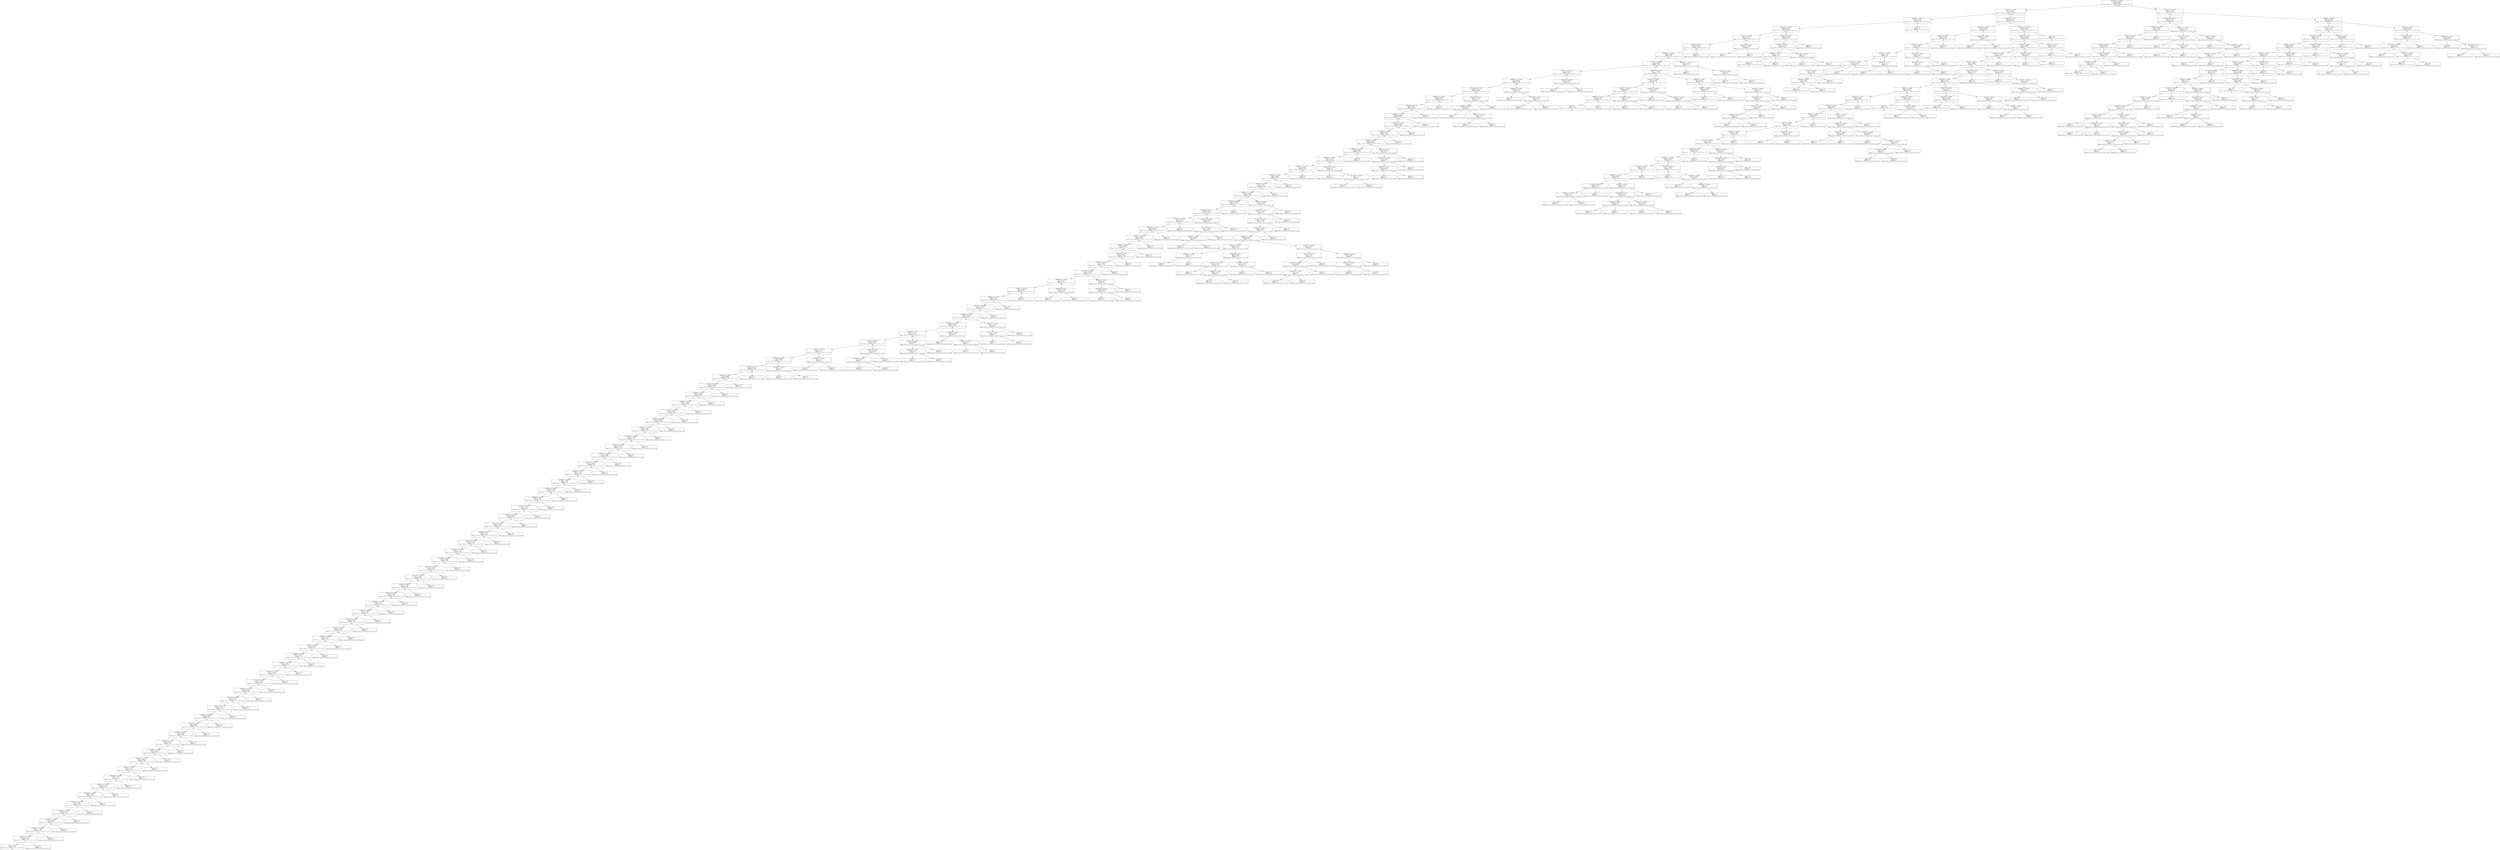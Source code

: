 digraph Tree {
node [shape=box] ;
0 [label="X[47118] <= -0.1299\ngini = 0.8616\nsamples = 939\nvalue = [19, 97, 16, 44, 46, 253, 45, 31, 178, 20, 38, 43\n23, 17, 69]"] ;
1 [label="X[95171] <= -0.1776\ngini = 0.8855\nsamples = 638\nvalue = [19, 96, 16, 41, 24, 112, 45, 20, 117, 18, 28, 16\n15, 6, 65]"] ;
0 -> 1 [labeldistance=2.5, labelangle=45, headlabel="True"] ;
2 [label="X[80263] <= 0.9731\ngini = 0.8734\nsamples = 362\nvalue = [8, 73, 13, 33, 9, 39, 36, 6, 49, 18, 5, 4, 4\n0, 65]"] ;
1 -> 2 ;
3 [label="X[95196] <= -0.1046\ngini = 0.8731\nsamples = 351\nvalue = [8, 73, 13, 33, 9, 39, 36, 6, 38, 18, 5, 4, 4\n0, 65]"] ;
2 -> 3 ;
4 [label="X[40471] <= -0.0838\ngini = 0.871\nsamples = 334\nvalue = [8, 71, 13, 33, 8, 27, 36, 6, 36, 18, 5, 4, 4\n0, 65]"] ;
3 -> 4 ;
5 [label="X[68186] <= 0.5108\ngini = 0.8659\nsamples = 326\nvalue = [1, 71, 13, 33, 8, 27, 36, 6, 35, 18, 5, 4, 4\n0, 65]"] ;
4 -> 5 ;
6 [label="X[56336] <= -0.1539\ngini = 0.8646\nsamples = 320\nvalue = [1, 71, 13, 33, 8, 27, 30, 6, 35, 18, 5, 4, 4\n0, 65]"] ;
5 -> 6 ;
7 [label="X[75302] <= -0.1667\ngini = 0.868\nsamples = 309\nvalue = [1, 62, 13, 33, 8, 26, 30, 5, 35, 18, 5, 4, 4\n0, 65]"] ;
6 -> 7 ;
8 [label="X[43757] <= -0.1618\ngini = 0.8624\nsamples = 274\nvalue = [1, 52, 13, 33, 5, 26, 29, 4, 23, 17, 4, 2, 2\n0, 63]"] ;
7 -> 8 ;
9 [label="X[99637] <= -0.1785\ngini = 0.8613\nsamples = 265\nvalue = [1, 52, 13, 25, 5, 26, 29, 4, 23, 17, 4, 2, 2\n0, 62]"] ;
8 -> 9 ;
10 [label="X[62399] <= -0.1346\ngini = 0.8631\nsamples = 256\nvalue = [1, 45, 13, 25, 5, 26, 28, 4, 23, 16, 4, 2, 2\n0, 62]"] ;
9 -> 10 ;
11 [label="X[38788] <= -0.0467\ngini = 0.8611\nsamples = 245\nvalue = [1, 45, 13, 25, 5, 26, 28, 4, 16, 16, 4, 1, 2\n0, 59]"] ;
10 -> 11 ;
12 [label="X[47280] <= 0.1236\ngini = 0.8627\nsamples = 240\nvalue = [1, 40, 13, 25, 5, 26, 28, 4, 16, 16, 4, 1, 2\n0, 59]"] ;
11 -> 12 ;
13 [label="X[56696] <= -0.1035\ngini = 0.8614\nsamples = 236\nvalue = [1, 40, 13, 25, 5, 22, 28, 4, 16, 16, 4, 1, 2\n0, 59]"] ;
12 -> 13 ;
14 [label="X[91514] <= -0.1088\ngini = 0.8594\nsamples = 233\nvalue = [1, 40, 13, 25, 5, 22, 28, 4, 13, 16, 4, 1, 2\n0, 59]"] ;
13 -> 14 ;
15 [label="X[16508] <= -0.1337\ngini = 0.8581\nsamples = 230\nvalue = [1, 40, 13, 25, 5, 19, 28, 4, 13, 16, 4, 1, 2\n0, 59]"] ;
14 -> 15 ;
16 [label="X[61925] <= -0.0746\ngini = 0.8563\nsamples = 227\nvalue = [1, 40, 13, 25, 5, 16, 28, 4, 13, 16, 4, 1, 2\n0, 59]"] ;
15 -> 16 ;
17 [label="X[65459] <= -0.1327\ngini = 0.8508\nsamples = 220\nvalue = [1, 40, 10, 23, 3, 16, 28, 4, 13, 16, 4, 1, 2\n0, 59]"] ;
16 -> 17 ;
18 [label="X[88456] <= -0.0633\ngini = 0.8517\nsamples = 216\nvalue = [1, 36, 10, 23, 3, 16, 28, 4, 13, 16, 4, 1, 2\n0, 59]"] ;
17 -> 18 ;
19 [label="X[39137] <= -0.1775\ngini = 0.8494\nsamples = 210\nvalue = [1, 36, 10, 22, 3, 16, 24, 4, 12, 16, 4, 1, 2\n0, 59]"] ;
18 -> 19 ;
20 [label="X[55924] <= 0.0551\ngini = 0.8499\nsamples = 207\nvalue = [1, 33, 10, 22, 3, 16, 24, 4, 12, 16, 4, 1, 2\n0, 59]"] ;
19 -> 20 ;
21 [label="X[5243] <= -0.1062\ngini = 0.85\nsamples = 204\nvalue = [1, 30, 10, 22, 3, 16, 24, 4, 12, 16, 4, 1, 2\n0, 59]"] ;
20 -> 21 ;
22 [label="X[90831] <= -0.1802\ngini = 0.8553\nsamples = 200\nvalue = [1, 30, 10, 22, 3, 16, 24, 4, 12, 16, 4, 1, 2\n0, 55]"] ;
21 -> 22 ;
23 [label="X[14678] <= -0.1838\ngini = 0.8393\nsamples = 171\nvalue = [0, 30, 10, 21, 2, 13, 21, 1, 6, 14, 3, 0, 1\n0, 49]"] ;
22 -> 23 ;
24 [label="X[67541] <= -0.1744\ngini = 0.8396\nsamples = 168\nvalue = [0, 27, 10, 21, 2, 13, 21, 1, 6, 14, 3, 0, 1\n0, 49]"] ;
23 -> 24 ;
25 [label="X[39592] <= -0.1959\ngini = 0.8407\nsamples = 157\nvalue = [0, 21, 10, 20, 2, 13, 19, 1, 6, 14, 3, 0, 1\n0, 47]"] ;
24 -> 25 ;
26 [label="X[99416] <= -0.1776\ngini = 0.8385\nsamples = 155\nvalue = [0, 21, 10, 20, 2, 11, 19, 1, 6, 14, 3, 0, 1\n0, 47]"] ;
25 -> 26 ;
27 [label="X[44511] <= -0.1164\ngini = 0.8365\nsamples = 153\nvalue = [0, 21, 10, 20, 2, 11, 19, 1, 6, 12, 3, 0, 1\n0, 47]"] ;
26 -> 27 ;
28 [label="X[80656] <= -0.1604\ngini = 0.8353\nsamples = 151\nvalue = [0, 21, 10, 20, 2, 11, 17, 1, 6, 12, 3, 0, 1\n0, 47]"] ;
27 -> 28 ;
29 [label="X[92229] <= -0.036\ngini = 0.8337\nsamples = 149\nvalue = [0, 21, 10, 20, 2, 11, 15, 1, 6, 12, 3, 0, 1\n0, 47]"] ;
28 -> 29 ;
30 [label="X[47466] <= -0.1154\ngini = 0.8318\nsamples = 147\nvalue = [0, 21, 10, 20, 2, 11, 13, 1, 6, 12, 3, 0, 1\n0, 47]"] ;
29 -> 30 ;
31 [label="X[67466] <= -0.1558\ngini = 0.8294\nsamples = 145\nvalue = [0, 21, 10, 20, 2, 11, 11, 1, 6, 12, 3, 0, 1\n0, 47]"] ;
30 -> 31 ;
32 [label="X[28068] <= -0.1936\ngini = 0.822\nsamples = 141\nvalue = [0, 21, 9, 20, 2, 10, 11, 1, 6, 12, 1, 0, 1, 0\n47]"] ;
31 -> 32 ;
33 [label="X[11491] <= -0.0796\ngini = 0.8324\nsamples = 135\nvalue = [0, 21, 9, 19, 2, 10, 11, 1, 6, 12, 1, 0, 1, 0\n42]"] ;
32 -> 33 ;
34 [label="X[30934] <= -0.1165\ngini = 0.8314\nsamples = 133\nvalue = [0, 21, 9, 17, 2, 10, 11, 1, 6, 12, 1, 0, 1, 0\n42]"] ;
33 -> 34 ;
35 [label="X[44179] <= -0.1558\ngini = 0.8308\nsamples = 131\nvalue = [0, 19, 9, 17, 2, 10, 11, 1, 6, 12, 1, 0, 1, 0\n42]"] ;
34 -> 35 ;
36 [label="X[79550] <= -0.2201\ngini = 0.8376\nsamples = 128\nvalue = [0, 19, 9, 17, 2, 10, 11, 1, 6, 12, 1, 0, 1, 0\n39]"] ;
35 -> 36 ;
37 [label="X[64198] <= -0.1316\ngini = 0.8336\nsamples = 124\nvalue = [0, 18, 9, 15, 2, 10, 11, 0, 6, 12, 1, 0, 1, 0\n39]"] ;
36 -> 37 ;
38 [label="X[58489] <= -0.191\ngini = 0.8275\nsamples = 120\nvalue = [0, 18, 8, 15, 2, 8, 10, 0, 6, 12, 1, 0, 1, 0\n39]"] ;
37 -> 38 ;
39 [label="X[95197] <= -0.1091\ngini = 0.8202\nsamples = 117\nvalue = [0, 18, 8, 15, 1, 8, 9, 0, 6, 12, 1, 0, 0, 0\n39]"] ;
38 -> 39 ;
40 [label="X[39452] <= -0.1716\ngini = 0.8127\nsamples = 114\nvalue = [0, 18, 8, 15, 0, 7, 9, 0, 5, 12, 1, 0, 0, 0\n39]"] ;
39 -> 40 ;
41 [label="X[90420] <= -0.2109\ngini = 0.8068\nsamples = 112\nvalue = [0, 18, 8, 15, 0, 7, 9, 0, 4, 12, 0, 0, 0, 0\n39]"] ;
40 -> 41 ;
42 [label="X[62791] <= 0.736\ngini = 0.8013\nsamples = 110\nvalue = [0, 18, 8, 15, 0, 6, 9, 0, 3, 12, 0, 0, 0, 0\n39]"] ;
41 -> 42 ;
43 [label="X[44380] <= 1.4185\ngini = 0.7986\nsamples = 109\nvalue = [0, 18, 8, 15, 0, 5, 9, 0, 3, 12, 0, 0, 0, 0\n39]"] ;
42 -> 43 ;
44 [label="X[75739] <= 0.1161\ngini = 0.7956\nsamples = 108\nvalue = [0, 18, 8, 15, 0, 4, 9, 0, 3, 12, 0, 0, 0, 0\n39]"] ;
43 -> 44 ;
45 [label="X[7646] <= -0.1327\ngini = 0.7924\nsamples = 107\nvalue = [0, 18, 8, 15, 0, 3, 9, 0, 3, 12, 0, 0, 0, 0\n39]"] ;
44 -> 45 ;
46 [label="X[96134] <= 0.2442\ngini = 0.7889\nsamples = 106\nvalue = [0, 18, 8, 15, 0, 2, 9, 0, 3, 12, 0, 0, 0, 0\n39]"] ;
45 -> 46 ;
47 [label="X[13044] <= 3.5341\ngini = 0.7862\nsamples = 105\nvalue = [0, 18, 7, 15, 0, 2, 9, 0, 3, 12, 0, 0, 0, 0\n39]"] ;
46 -> 47 ;
48 [label="X[88673] <= 0.3287\ngini = 0.7833\nsamples = 104\nvalue = [0, 18, 6, 15, 0, 2, 9, 0, 3, 12, 0, 0, 0, 0\n39]"] ;
47 -> 48 ;
49 [label="X[62962] <= 0.9157\ngini = 0.7801\nsamples = 103\nvalue = [0, 18, 5, 15, 0, 2, 9, 0, 3, 12, 0, 0, 0, 0\n39]"] ;
48 -> 49 ;
50 [label="X[78561] <= 0.0465\ngini = 0.7766\nsamples = 102\nvalue = [0, 18, 4, 15, 0, 2, 9, 0, 3, 12, 0, 0, 0, 0\n39]"] ;
49 -> 50 ;
51 [label="X[30595] <= 0.2768\ngini = 0.7729\nsamples = 101\nvalue = [0, 18, 3, 15, 0, 2, 9, 0, 3, 12, 0, 0, 0, 0\n39]"] ;
50 -> 51 ;
52 [label="X[91927] <= 0.4402\ngini = 0.7688\nsamples = 100\nvalue = [0, 18, 2, 15, 0, 2, 9, 0, 3, 12, 0, 0, 0, 0\n39]"] ;
51 -> 52 ;
53 [label="X[38631] <= -0.1584\ngini = 0.7644\nsamples = 99\nvalue = [0, 18, 1, 15, 0, 2, 9, 0, 3, 12, 0, 0, 0, 0\n39]"] ;
52 -> 53 ;
54 [label="X[40460] <= 0.2707\ngini = 0.7613\nsamples = 98\nvalue = [0, 18, 1, 15, 0, 2, 8, 0, 3, 12, 0, 0, 0, 0\n39]"] ;
53 -> 54 ;
55 [label="X[59863] <= 0.2987\ngini = 0.758\nsamples = 97\nvalue = [0, 18, 1, 15, 0, 2, 7, 0, 3, 12, 0, 0, 0, 0\n39]"] ;
54 -> 55 ;
56 [label="X[34046] <= 3.0874\ngini = 0.7543\nsamples = 96\nvalue = [0, 18, 1, 15, 0, 2, 6, 0, 3, 12, 0, 0, 0, 0\n39]"] ;
55 -> 56 ;
57 [label="X[60042] <= 1.5149\ngini = 0.7504\nsamples = 95\nvalue = [0, 18, 1, 15, 0, 2, 5, 0, 3, 12, 0, 0, 0, 0\n39]"] ;
56 -> 57 ;
58 [label="X[95377] <= 2.0353\ngini = 0.746\nsamples = 94\nvalue = [0, 18, 1, 15, 0, 2, 4, 0, 3, 12, 0, 0, 0, 0\n39]"] ;
57 -> 58 ;
59 [label="X[99161] <= -0.1672\ngini = 0.7414\nsamples = 93\nvalue = [0, 18, 1, 15, 0, 2, 3, 0, 3, 12, 0, 0, 0, 0\n39]"] ;
58 -> 59 ;
60 [label="X[35121] <= -0.097\ngini = 0.7384\nsamples = 92\nvalue = [0, 18, 1, 15, 0, 2, 3, 0, 3, 11, 0, 0, 0, 0\n39]"] ;
59 -> 60 ;
61 [label="X[68810] <= 0.4771\ngini = 0.7352\nsamples = 91\nvalue = [0, 18, 1, 15, 0, 2, 3, 0, 3, 10, 0, 0, 0, 0\n39]"] ;
60 -> 61 ;
62 [label="X[80270] <= 0.1293\ngini = 0.7316\nsamples = 90\nvalue = [0, 18, 1, 15, 0, 2, 3, 0, 3, 9, 0, 0, 0, 0\n39]"] ;
61 -> 62 ;
63 [label="X[41581] <= -0.2096\ngini = 0.7277\nsamples = 89\nvalue = [0, 18, 1, 15, 0, 2, 3, 0, 3, 8, 0, 0, 0, 0\n39]"] ;
62 -> 63 ;
64 [label="X[76503] <= 1.8328\ngini = 0.7388\nsamples = 86\nvalue = [0, 18, 1, 15, 0, 2, 3, 0, 3, 8, 0, 0, 0, 0\n36]"] ;
63 -> 64 ;
65 [label="X[41265] <= 1.9677\ngini = 0.7347\nsamples = 85\nvalue = [0, 18, 1, 15, 0, 2, 3, 0, 3, 7, 0, 0, 0, 0\n36]"] ;
64 -> 65 ;
66 [label="X[51729] <= 0.7142\ngini = 0.7302\nsamples = 84\nvalue = [0, 18, 1, 15, 0, 2, 3, 0, 3, 6, 0, 0, 0, 0\n36]"] ;
65 -> 66 ;
67 [label="X[76373] <= 0.8055\ngini = 0.7252\nsamples = 83\nvalue = [0, 18, 1, 15, 0, 2, 3, 0, 3, 5, 0, 0, 0, 0\n36]"] ;
66 -> 67 ;
68 [label="X[26325] <= 0.0058\ngini = 0.7228\nsamples = 82\nvalue = [0, 18, 1, 14, 0, 2, 3, 0, 3, 5, 0, 0, 0, 0\n36]"] ;
67 -> 68 ;
69 [label="X[83263] <= 0.4779\ngini = 0.72\nsamples = 81\nvalue = [0, 18, 1, 13, 0, 2, 3, 0, 3, 5, 0, 0, 0, 0\n36]"] ;
68 -> 69 ;
70 [label="X[51874] <= 4.6629\ngini = 0.7169\nsamples = 80\nvalue = [0, 18, 1, 12, 0, 2, 3, 0, 3, 5, 0, 0, 0, 0\n36]"] ;
69 -> 70 ;
71 [label="X[59501] <= -0.1316\ngini = 0.7133\nsamples = 79\nvalue = [0, 18, 1, 11, 0, 2, 3, 0, 3, 5, 0, 0, 0, 0\n36]"] ;
70 -> 71 ;
72 [label="X[8250] <= 4.7674\ngini = 0.7094\nsamples = 78\nvalue = [0, 18, 1, 10, 0, 2, 3, 0, 3, 5, 0, 0, 0, 0\n36]"] ;
71 -> 72 ;
73 [label="X[47986] <= 0.9464\ngini = 0.7077\nsamples = 77\nvalue = [0, 17, 1, 10, 0, 2, 3, 0, 3, 5, 0, 0, 0, 0\n36]"] ;
72 -> 73 ;
74 [label="X[3784] <= -0.1448\ngini = 0.7057\nsamples = 76\nvalue = [0, 16, 1, 10, 0, 2, 3, 0, 3, 5, 0, 0, 0, 0\n36]"] ;
73 -> 74 ;
75 [label="X[88847] <= -0.1953\ngini = 0.7033\nsamples = 75\nvalue = [0, 15, 1, 10, 0, 2, 3, 0, 3, 5, 0, 0, 0, 0\n36]"] ;
74 -> 75 ;
76 [label="X[67541] <= -0.1747\ngini = 0.7005\nsamples = 74\nvalue = [0, 14, 1, 10, 0, 2, 3, 0, 3, 5, 0, 0, 0, 0\n36]"] ;
75 -> 76 ;
77 [label="X[14133] <= -0.1413\ngini = 0.7208\nsamples = 70\nvalue = [0, 14, 1, 10, 0, 2, 3, 0, 3, 5, 0, 0, 0, 0\n32]"] ;
76 -> 77 ;
78 [label="X[76922] <= 5.0236\ngini = 0.7167\nsamples = 69\nvalue = [0, 14, 1, 9, 0, 2, 3, 0, 3, 5, 0, 0, 0, 0\n32]"] ;
77 -> 78 ;
79 [label="X[64552] <= 2.9717\ngini = 0.7141\nsamples = 68\nvalue = [0, 13, 1, 9, 0, 2, 3, 0, 3, 5, 0, 0, 0, 0\n32]"] ;
78 -> 79 ;
80 [label="X[11489] <= 0.8687\ngini = 0.7111\nsamples = 67\nvalue = [0, 12, 1, 9, 0, 2, 3, 0, 3, 5, 0, 0, 0, 0\n32]"] ;
79 -> 80 ;
81 [label="X[65852] <= -0.176\ngini = 0.7075\nsamples = 66\nvalue = [0, 11, 1, 9, 0, 2, 3, 0, 3, 5, 0, 0, 0, 0\n32]"] ;
80 -> 81 ;
82 [label="X[96139] <= 0.4182\ngini = 0.7034\nsamples = 65\nvalue = [0, 10, 1, 9, 0, 2, 3, 0, 3, 5, 0, 0, 0, 0\n32]"] ;
81 -> 82 ;
83 [label="X[44102] <= 0.754\ngini = 0.6987\nsamples = 64\nvalue = [0, 9, 1, 9, 0, 2, 3, 0, 3, 5, 0, 0, 0, 0\n32]"] ;
82 -> 83 ;
84 [label="X[71366] <= 0.6941\ngini = 0.6934\nsamples = 63\nvalue = [0, 8, 1, 9, 0, 2, 3, 0, 3, 5, 0, 0, 0, 0\n32]"] ;
83 -> 84 ;
85 [label="X[58910] <= 0.104\ngini = 0.6873\nsamples = 62\nvalue = [0, 7, 1, 9, 0, 2, 3, 0, 3, 5, 0, 0, 0, 0\n32]"] ;
84 -> 85 ;
86 [label="X[28068] <= -0.1939\ngini = 0.6805\nsamples = 61\nvalue = [0, 6, 1, 9, 0, 2, 3, 0, 3, 5, 0, 0, 0, 0\n32]"] ;
85 -> 86 ;
87 [label="X[62217] <= -0.1919\ngini = 0.6941\nsamples = 59\nvalue = [0, 6, 1, 9, 0, 2, 3, 0, 3, 5, 0, 0, 0, 0\n30]"] ;
86 -> 87 ;
88 [label="X[45697] <= 0.986\ngini = 0.701\nsamples = 58\nvalue = [0, 6, 1, 9, 0, 2, 3, 0, 3, 5, 0, 0, 0, 0\n29]"] ;
87 -> 88 ;
89 [label="X[65506] <= -0.1816\ngini = 0.7079\nsamples = 57\nvalue = [0, 6, 1, 9, 0, 2, 3, 0, 3, 5, 0, 0, 0, 0\n28]"] ;
88 -> 89 ;
90 [label="X[95873] <= 1.1326\ngini = 0.7149\nsamples = 56\nvalue = [0, 6, 1, 9, 0, 2, 3, 0, 3, 5, 0, 0, 0, 0\n27]"] ;
89 -> 90 ;
91 [label="X[76699] <= 0.8132\ngini = 0.722\nsamples = 55\nvalue = [0, 6, 1, 9, 0, 2, 3, 0, 3, 5, 0, 0, 0, 0\n26]"] ;
90 -> 91 ;
92 [label="X[21270] <= -0.0745\ngini = 0.7291\nsamples = 54\nvalue = [0, 6, 1, 9, 0, 2, 3, 0, 3, 5, 0, 0, 0, 0\n25]"] ;
91 -> 92 ;
93 [label="X[81904] <= 0.4637\ngini = 0.7362\nsamples = 53\nvalue = [0, 6, 1, 9, 0, 2, 3, 0, 3, 5, 0, 0, 0, 0\n24]"] ;
92 -> 93 ;
94 [label="X[38104] <= -0.1082\ngini = 0.7433\nsamples = 52\nvalue = [0, 6, 1, 9, 0, 2, 3, 0, 3, 5, 0, 0, 0, 0\n23]"] ;
93 -> 94 ;
95 [label="X[96276] <= 4.5489\ngini = 0.7505\nsamples = 51\nvalue = [0, 6, 1, 9, 0, 2, 3, 0, 3, 5, 0, 0, 0, 0\n22]"] ;
94 -> 95 ;
96 [label="X[43222] <= -0.1109\ngini = 0.7576\nsamples = 50\nvalue = [0, 6, 1, 9, 0, 2, 3, 0, 3, 5, 0, 0, 0, 0\n21]"] ;
95 -> 96 ;
97 [label="gini = 0.7647\nsamples = 49\nvalue = [0, 6, 1, 9, 0, 2, 3, 0, 3, 5, 0, 0, 0, 0\n20]"] ;
96 -> 97 ;
98 [label="gini = 0.0\nsamples = 1\nvalue = [0, 0, 0, 0, 0, 0, 0, 0, 0, 0, 0, 0, 0, 0, 1]"] ;
96 -> 98 ;
99 [label="gini = 0.0\nsamples = 1\nvalue = [0, 0, 0, 0, 0, 0, 0, 0, 0, 0, 0, 0, 0, 0, 1]"] ;
95 -> 99 ;
100 [label="gini = 0.0\nsamples = 1\nvalue = [0, 0, 0, 0, 0, 0, 0, 0, 0, 0, 0, 0, 0, 0, 1]"] ;
94 -> 100 ;
101 [label="gini = 0.0\nsamples = 1\nvalue = [0, 0, 0, 0, 0, 0, 0, 0, 0, 0, 0, 0, 0, 0, 1]"] ;
93 -> 101 ;
102 [label="gini = 0.0\nsamples = 1\nvalue = [0, 0, 0, 0, 0, 0, 0, 0, 0, 0, 0, 0, 0, 0, 1]"] ;
92 -> 102 ;
103 [label="gini = 0.0\nsamples = 1\nvalue = [0, 0, 0, 0, 0, 0, 0, 0, 0, 0, 0, 0, 0, 0, 1]"] ;
91 -> 103 ;
104 [label="gini = 0.0\nsamples = 1\nvalue = [0, 0, 0, 0, 0, 0, 0, 0, 0, 0, 0, 0, 0, 0, 1]"] ;
90 -> 104 ;
105 [label="gini = 0.0\nsamples = 1\nvalue = [0, 0, 0, 0, 0, 0, 0, 0, 0, 0, 0, 0, 0, 0, 1]"] ;
89 -> 105 ;
106 [label="gini = 0.0\nsamples = 1\nvalue = [0, 0, 0, 0, 0, 0, 0, 0, 0, 0, 0, 0, 0, 0, 1]"] ;
88 -> 106 ;
107 [label="gini = 0.0\nsamples = 1\nvalue = [0, 0, 0, 0, 0, 0, 0, 0, 0, 0, 0, 0, 0, 0, 1]"] ;
87 -> 107 ;
108 [label="gini = 0.0\nsamples = 2\nvalue = [0, 0, 0, 0, 0, 0, 0, 0, 0, 0, 0, 0, 0, 0, 2]"] ;
86 -> 108 ;
109 [label="gini = 0.0\nsamples = 1\nvalue = [0, 1, 0, 0, 0, 0, 0, 0, 0, 0, 0, 0, 0, 0, 0]"] ;
85 -> 109 ;
110 [label="gini = 0.0\nsamples = 1\nvalue = [0, 1, 0, 0, 0, 0, 0, 0, 0, 0, 0, 0, 0, 0, 0]"] ;
84 -> 110 ;
111 [label="gini = 0.0\nsamples = 1\nvalue = [0, 1, 0, 0, 0, 0, 0, 0, 0, 0, 0, 0, 0, 0, 0]"] ;
83 -> 111 ;
112 [label="gini = 0.0\nsamples = 1\nvalue = [0, 1, 0, 0, 0, 0, 0, 0, 0, 0, 0, 0, 0, 0, 0]"] ;
82 -> 112 ;
113 [label="gini = 0.0\nsamples = 1\nvalue = [0, 1, 0, 0, 0, 0, 0, 0, 0, 0, 0, 0, 0, 0, 0]"] ;
81 -> 113 ;
114 [label="gini = 0.0\nsamples = 1\nvalue = [0, 1, 0, 0, 0, 0, 0, 0, 0, 0, 0, 0, 0, 0, 0]"] ;
80 -> 114 ;
115 [label="gini = 0.0\nsamples = 1\nvalue = [0, 1, 0, 0, 0, 0, 0, 0, 0, 0, 0, 0, 0, 0, 0]"] ;
79 -> 115 ;
116 [label="gini = 0.0\nsamples = 1\nvalue = [0, 1, 0, 0, 0, 0, 0, 0, 0, 0, 0, 0, 0, 0, 0]"] ;
78 -> 116 ;
117 [label="gini = 0.0\nsamples = 1\nvalue = [0, 0, 0, 1, 0, 0, 0, 0, 0, 0, 0, 0, 0, 0, 0]"] ;
77 -> 117 ;
118 [label="gini = 0.0\nsamples = 4\nvalue = [0, 0, 0, 0, 0, 0, 0, 0, 0, 0, 0, 0, 0, 0, 4]"] ;
76 -> 118 ;
119 [label="gini = 0.0\nsamples = 1\nvalue = [0, 1, 0, 0, 0, 0, 0, 0, 0, 0, 0, 0, 0, 0, 0]"] ;
75 -> 119 ;
120 [label="gini = 0.0\nsamples = 1\nvalue = [0, 1, 0, 0, 0, 0, 0, 0, 0, 0, 0, 0, 0, 0, 0]"] ;
74 -> 120 ;
121 [label="gini = 0.0\nsamples = 1\nvalue = [0, 1, 0, 0, 0, 0, 0, 0, 0, 0, 0, 0, 0, 0, 0]"] ;
73 -> 121 ;
122 [label="gini = 0.0\nsamples = 1\nvalue = [0, 1, 0, 0, 0, 0, 0, 0, 0, 0, 0, 0, 0, 0, 0]"] ;
72 -> 122 ;
123 [label="gini = 0.0\nsamples = 1\nvalue = [0, 0, 0, 1, 0, 0, 0, 0, 0, 0, 0, 0, 0, 0, 0]"] ;
71 -> 123 ;
124 [label="gini = 0.0\nsamples = 1\nvalue = [0, 0, 0, 1, 0, 0, 0, 0, 0, 0, 0, 0, 0, 0, 0]"] ;
70 -> 124 ;
125 [label="gini = 0.0\nsamples = 1\nvalue = [0, 0, 0, 1, 0, 0, 0, 0, 0, 0, 0, 0, 0, 0, 0]"] ;
69 -> 125 ;
126 [label="gini = 0.0\nsamples = 1\nvalue = [0, 0, 0, 1, 0, 0, 0, 0, 0, 0, 0, 0, 0, 0, 0]"] ;
68 -> 126 ;
127 [label="gini = 0.0\nsamples = 1\nvalue = [0, 0, 0, 1, 0, 0, 0, 0, 0, 0, 0, 0, 0, 0, 0]"] ;
67 -> 127 ;
128 [label="gini = 0.0\nsamples = 1\nvalue = [0, 0, 0, 0, 0, 0, 0, 0, 0, 1, 0, 0, 0, 0, 0]"] ;
66 -> 128 ;
129 [label="gini = 0.0\nsamples = 1\nvalue = [0, 0, 0, 0, 0, 0, 0, 0, 0, 1, 0, 0, 0, 0, 0]"] ;
65 -> 129 ;
130 [label="gini = 0.0\nsamples = 1\nvalue = [0, 0, 0, 0, 0, 0, 0, 0, 0, 1, 0, 0, 0, 0, 0]"] ;
64 -> 130 ;
131 [label="gini = 0.0\nsamples = 3\nvalue = [0, 0, 0, 0, 0, 0, 0, 0, 0, 0, 0, 0, 0, 0, 3]"] ;
63 -> 131 ;
132 [label="gini = 0.0\nsamples = 1\nvalue = [0, 0, 0, 0, 0, 0, 0, 0, 0, 1, 0, 0, 0, 0, 0]"] ;
62 -> 132 ;
133 [label="gini = 0.0\nsamples = 1\nvalue = [0, 0, 0, 0, 0, 0, 0, 0, 0, 1, 0, 0, 0, 0, 0]"] ;
61 -> 133 ;
134 [label="gini = 0.0\nsamples = 1\nvalue = [0, 0, 0, 0, 0, 0, 0, 0, 0, 1, 0, 0, 0, 0, 0]"] ;
60 -> 134 ;
135 [label="gini = 0.0\nsamples = 1\nvalue = [0, 0, 0, 0, 0, 0, 0, 0, 0, 1, 0, 0, 0, 0, 0]"] ;
59 -> 135 ;
136 [label="gini = 0.0\nsamples = 1\nvalue = [0, 0, 0, 0, 0, 0, 1, 0, 0, 0, 0, 0, 0, 0, 0]"] ;
58 -> 136 ;
137 [label="gini = 0.0\nsamples = 1\nvalue = [0, 0, 0, 0, 0, 0, 1, 0, 0, 0, 0, 0, 0, 0, 0]"] ;
57 -> 137 ;
138 [label="gini = 0.0\nsamples = 1\nvalue = [0, 0, 0, 0, 0, 0, 1, 0, 0, 0, 0, 0, 0, 0, 0]"] ;
56 -> 138 ;
139 [label="gini = 0.0\nsamples = 1\nvalue = [0, 0, 0, 0, 0, 0, 1, 0, 0, 0, 0, 0, 0, 0, 0]"] ;
55 -> 139 ;
140 [label="gini = 0.0\nsamples = 1\nvalue = [0, 0, 0, 0, 0, 0, 1, 0, 0, 0, 0, 0, 0, 0, 0]"] ;
54 -> 140 ;
141 [label="gini = 0.0\nsamples = 1\nvalue = [0, 0, 0, 0, 0, 0, 1, 0, 0, 0, 0, 0, 0, 0, 0]"] ;
53 -> 141 ;
142 [label="gini = 0.0\nsamples = 1\nvalue = [0, 0, 1, 0, 0, 0, 0, 0, 0, 0, 0, 0, 0, 0, 0]"] ;
52 -> 142 ;
143 [label="gini = 0.0\nsamples = 1\nvalue = [0, 0, 1, 0, 0, 0, 0, 0, 0, 0, 0, 0, 0, 0, 0]"] ;
51 -> 143 ;
144 [label="gini = 0.0\nsamples = 1\nvalue = [0, 0, 1, 0, 0, 0, 0, 0, 0, 0, 0, 0, 0, 0, 0]"] ;
50 -> 144 ;
145 [label="gini = 0.0\nsamples = 1\nvalue = [0, 0, 1, 0, 0, 0, 0, 0, 0, 0, 0, 0, 0, 0, 0]"] ;
49 -> 145 ;
146 [label="gini = 0.0\nsamples = 1\nvalue = [0, 0, 1, 0, 0, 0, 0, 0, 0, 0, 0, 0, 0, 0, 0]"] ;
48 -> 146 ;
147 [label="gini = 0.0\nsamples = 1\nvalue = [0, 0, 1, 0, 0, 0, 0, 0, 0, 0, 0, 0, 0, 0, 0]"] ;
47 -> 147 ;
148 [label="gini = 0.0\nsamples = 1\nvalue = [0, 0, 1, 0, 0, 0, 0, 0, 0, 0, 0, 0, 0, 0, 0]"] ;
46 -> 148 ;
149 [label="gini = 0.0\nsamples = 1\nvalue = [0, 0, 0, 0, 0, 1, 0, 0, 0, 0, 0, 0, 0, 0, 0]"] ;
45 -> 149 ;
150 [label="gini = 0.0\nsamples = 1\nvalue = [0, 0, 0, 0, 0, 1, 0, 0, 0, 0, 0, 0, 0, 0, 0]"] ;
44 -> 150 ;
151 [label="gini = 0.0\nsamples = 1\nvalue = [0, 0, 0, 0, 0, 1, 0, 0, 0, 0, 0, 0, 0, 0, 0]"] ;
43 -> 151 ;
152 [label="gini = 0.0\nsamples = 1\nvalue = [0, 0, 0, 0, 0, 1, 0, 0, 0, 0, 0, 0, 0, 0, 0]"] ;
42 -> 152 ;
153 [label="X[75056] <= -0.0782\ngini = 0.5\nsamples = 2\nvalue = [0, 0, 0, 0, 0, 1, 0, 0, 1, 0, 0, 0, 0, 0, 0]"] ;
41 -> 153 ;
154 [label="gini = 0.0\nsamples = 1\nvalue = [0, 0, 0, 0, 0, 0, 0, 0, 1, 0, 0, 0, 0, 0, 0]"] ;
153 -> 154 ;
155 [label="gini = 0.0\nsamples = 1\nvalue = [0, 0, 0, 0, 0, 1, 0, 0, 0, 0, 0, 0, 0, 0, 0]"] ;
153 -> 155 ;
156 [label="X[20866] <= -0.0453\ngini = 0.5\nsamples = 2\nvalue = [0, 0, 0, 0, 0, 0, 0, 0, 1, 0, 1, 0, 0, 0, 0]"] ;
40 -> 156 ;
157 [label="gini = 0.0\nsamples = 1\nvalue = [0, 0, 0, 0, 0, 0, 0, 0, 1, 0, 0, 0, 0, 0, 0]"] ;
156 -> 157 ;
158 [label="gini = 0.0\nsamples = 1\nvalue = [0, 0, 0, 0, 0, 0, 0, 0, 0, 0, 1, 0, 0, 0, 0]"] ;
156 -> 158 ;
159 [label="X[7554] <= -0.2027\ngini = 0.6667\nsamples = 3\nvalue = [0, 0, 0, 0, 1, 1, 0, 0, 1, 0, 0, 0, 0, 0, 0]"] ;
39 -> 159 ;
160 [label="X[22893] <= 1.0112\ngini = 0.5\nsamples = 2\nvalue = [0, 0, 0, 0, 1, 0, 0, 0, 1, 0, 0, 0, 0, 0, 0]"] ;
159 -> 160 ;
161 [label="gini = 0.0\nsamples = 1\nvalue = [0, 0, 0, 0, 1, 0, 0, 0, 0, 0, 0, 0, 0, 0, 0]"] ;
160 -> 161 ;
162 [label="gini = 0.0\nsamples = 1\nvalue = [0, 0, 0, 0, 0, 0, 0, 0, 1, 0, 0, 0, 0, 0, 0]"] ;
160 -> 162 ;
163 [label="gini = 0.0\nsamples = 1\nvalue = [0, 0, 0, 0, 0, 1, 0, 0, 0, 0, 0, 0, 0, 0, 0]"] ;
159 -> 163 ;
164 [label="X[75738] <= -0.0967\ngini = 0.6667\nsamples = 3\nvalue = [0, 0, 0, 0, 1, 0, 1, 0, 0, 0, 0, 0, 1, 0, 0]"] ;
38 -> 164 ;
165 [label="X[28094] <= -0.1385\ngini = 0.5\nsamples = 2\nvalue = [0, 0, 0, 0, 1, 0, 1, 0, 0, 0, 0, 0, 0, 0, 0]"] ;
164 -> 165 ;
166 [label="gini = 0.0\nsamples = 1\nvalue = [0, 0, 0, 0, 0, 0, 1, 0, 0, 0, 0, 0, 0, 0, 0]"] ;
165 -> 166 ;
167 [label="gini = 0.0\nsamples = 1\nvalue = [0, 0, 0, 0, 1, 0, 0, 0, 0, 0, 0, 0, 0, 0, 0]"] ;
165 -> 167 ;
168 [label="gini = 0.0\nsamples = 1\nvalue = [0, 0, 0, 0, 0, 0, 0, 0, 0, 0, 0, 0, 1, 0, 0]"] ;
164 -> 168 ;
169 [label="X[28068] <= -0.1939\ngini = 0.625\nsamples = 4\nvalue = [0, 0, 1, 0, 0, 2, 1, 0, 0, 0, 0, 0, 0, 0, 0]"] ;
37 -> 169 ;
170 [label="gini = 0.0\nsamples = 2\nvalue = [0, 0, 0, 0, 0, 2, 0, 0, 0, 0, 0, 0, 0, 0, 0]"] ;
169 -> 170 ;
171 [label="X[85797] <= 0.0206\ngini = 0.5\nsamples = 2\nvalue = [0, 0, 1, 0, 0, 0, 1, 0, 0, 0, 0, 0, 0, 0, 0]"] ;
169 -> 171 ;
172 [label="gini = 0.0\nsamples = 1\nvalue = [0, 0, 0, 0, 0, 0, 1, 0, 0, 0, 0, 0, 0, 0, 0]"] ;
171 -> 172 ;
173 [label="gini = 0.0\nsamples = 1\nvalue = [0, 0, 1, 0, 0, 0, 0, 0, 0, 0, 0, 0, 0, 0, 0]"] ;
171 -> 173 ;
174 [label="X[68182] <= -0.1933\ngini = 0.625\nsamples = 4\nvalue = [0, 1, 0, 2, 0, 0, 0, 1, 0, 0, 0, 0, 0, 0, 0]"] ;
36 -> 174 ;
175 [label="X[180] <= -0.1682\ngini = 0.5\nsamples = 2\nvalue = [0, 1, 0, 0, 0, 0, 0, 1, 0, 0, 0, 0, 0, 0, 0]"] ;
174 -> 175 ;
176 [label="gini = 0.0\nsamples = 1\nvalue = [0, 1, 0, 0, 0, 0, 0, 0, 0, 0, 0, 0, 0, 0, 0]"] ;
175 -> 176 ;
177 [label="gini = 0.0\nsamples = 1\nvalue = [0, 0, 0, 0, 0, 0, 0, 1, 0, 0, 0, 0, 0, 0, 0]"] ;
175 -> 177 ;
178 [label="gini = 0.0\nsamples = 2\nvalue = [0, 0, 0, 2, 0, 0, 0, 0, 0, 0, 0, 0, 0, 0, 0]"] ;
174 -> 178 ;
179 [label="gini = 0.0\nsamples = 3\nvalue = [0, 0, 0, 0, 0, 0, 0, 0, 0, 0, 0, 0, 0, 0, 3]"] ;
35 -> 179 ;
180 [label="gini = 0.0\nsamples = 2\nvalue = [0, 2, 0, 0, 0, 0, 0, 0, 0, 0, 0, 0, 0, 0, 0]"] ;
34 -> 180 ;
181 [label="gini = 0.0\nsamples = 2\nvalue = [0, 0, 0, 2, 0, 0, 0, 0, 0, 0, 0, 0, 0, 0, 0]"] ;
33 -> 181 ;
182 [label="X[97648] <= -0.161\ngini = 0.2778\nsamples = 6\nvalue = [0, 0, 0, 1, 0, 0, 0, 0, 0, 0, 0, 0, 0, 0, 5]"] ;
32 -> 182 ;
183 [label="gini = 0.0\nsamples = 5\nvalue = [0, 0, 0, 0, 0, 0, 0, 0, 0, 0, 0, 0, 0, 0, 5]"] ;
182 -> 183 ;
184 [label="gini = 0.0\nsamples = 1\nvalue = [0, 0, 0, 1, 0, 0, 0, 0, 0, 0, 0, 0, 0, 0, 0]"] ;
182 -> 184 ;
185 [label="X[15363] <= 0.4012\ngini = 0.625\nsamples = 4\nvalue = [0, 0, 1, 0, 0, 1, 0, 0, 0, 0, 2, 0, 0, 0, 0]"] ;
31 -> 185 ;
186 [label="X[27749] <= -0.1164\ngini = 0.4444\nsamples = 3\nvalue = [0, 0, 0, 0, 0, 1, 0, 0, 0, 0, 2, 0, 0, 0, 0]"] ;
185 -> 186 ;
187 [label="gini = 0.0\nsamples = 2\nvalue = [0, 0, 0, 0, 0, 0, 0, 0, 0, 0, 2, 0, 0, 0, 0]"] ;
186 -> 187 ;
188 [label="gini = 0.0\nsamples = 1\nvalue = [0, 0, 0, 0, 0, 1, 0, 0, 0, 0, 0, 0, 0, 0, 0]"] ;
186 -> 188 ;
189 [label="gini = 0.0\nsamples = 1\nvalue = [0, 0, 1, 0, 0, 0, 0, 0, 0, 0, 0, 0, 0, 0, 0]"] ;
185 -> 189 ;
190 [label="gini = 0.0\nsamples = 2\nvalue = [0, 0, 0, 0, 0, 0, 2, 0, 0, 0, 0, 0, 0, 0, 0]"] ;
30 -> 190 ;
191 [label="gini = 0.0\nsamples = 2\nvalue = [0, 0, 0, 0, 0, 0, 2, 0, 0, 0, 0, 0, 0, 0, 0]"] ;
29 -> 191 ;
192 [label="gini = 0.0\nsamples = 2\nvalue = [0, 0, 0, 0, 0, 0, 2, 0, 0, 0, 0, 0, 0, 0, 0]"] ;
28 -> 192 ;
193 [label="gini = 0.0\nsamples = 2\nvalue = [0, 0, 0, 0, 0, 0, 2, 0, 0, 0, 0, 0, 0, 0, 0]"] ;
27 -> 193 ;
194 [label="gini = 0.0\nsamples = 2\nvalue = [0, 0, 0, 0, 0, 0, 0, 0, 0, 2, 0, 0, 0, 0, 0]"] ;
26 -> 194 ;
195 [label="gini = 0.0\nsamples = 2\nvalue = [0, 0, 0, 0, 0, 2, 0, 0, 0, 0, 0, 0, 0, 0, 0]"] ;
25 -> 195 ;
196 [label="X[18318] <= -0.0932\ngini = 0.6281\nsamples = 11\nvalue = [0, 6, 0, 1, 0, 0, 2, 0, 0, 0, 0, 0, 0, 0, 2]"] ;
24 -> 196 ;
197 [label="X[877] <= -0.2079\ngini = 0.4938\nsamples = 9\nvalue = [0, 6, 0, 1, 0, 0, 2, 0, 0, 0, 0, 0, 0, 0, 0]"] ;
196 -> 197 ;
198 [label="X[24396] <= 2.6974\ngini = 0.2449\nsamples = 7\nvalue = [0, 6, 0, 1, 0, 0, 0, 0, 0, 0, 0, 0, 0, 0, 0]"] ;
197 -> 198 ;
199 [label="gini = 0.0\nsamples = 6\nvalue = [0, 6, 0, 0, 0, 0, 0, 0, 0, 0, 0, 0, 0, 0, 0]"] ;
198 -> 199 ;
200 [label="gini = 0.0\nsamples = 1\nvalue = [0, 0, 0, 1, 0, 0, 0, 0, 0, 0, 0, 0, 0, 0, 0]"] ;
198 -> 200 ;
201 [label="gini = 0.0\nsamples = 2\nvalue = [0, 0, 0, 0, 0, 0, 2, 0, 0, 0, 0, 0, 0, 0, 0]"] ;
197 -> 201 ;
202 [label="gini = 0.0\nsamples = 2\nvalue = [0, 0, 0, 0, 0, 0, 0, 0, 0, 0, 0, 0, 0, 0, 2]"] ;
196 -> 202 ;
203 [label="gini = 0.0\nsamples = 3\nvalue = [0, 3, 0, 0, 0, 0, 0, 0, 0, 0, 0, 0, 0, 0, 0]"] ;
23 -> 203 ;
204 [label="X[64238] <= 0.5183\ngini = 0.8704\nsamples = 29\nvalue = [1, 0, 0, 1, 1, 3, 3, 3, 6, 2, 1, 1, 1, 0, 6]"] ;
22 -> 204 ;
205 [label="X[38667] <= -0.166\ngini = 0.856\nsamples = 27\nvalue = [1, 0, 0, 1, 1, 3, 3, 3, 6, 0, 1, 1, 1, 0, 6]"] ;
204 -> 205 ;
206 [label="X[75789] <= -0.1705\ngini = 0.8448\nsamples = 25\nvalue = [1, 0, 0, 1, 1, 3, 1, 3, 6, 0, 1, 1, 1, 0, 6]"] ;
205 -> 206 ;
207 [label="X[75555] <= -0.2027\ngini = 0.8318\nsamples = 23\nvalue = [1, 0, 0, 1, 1, 3, 1, 1, 6, 0, 1, 1, 1, 0, 6]"] ;
206 -> 207 ;
208 [label="X[28068] <= -0.1932\ngini = 0.8163\nsamples = 21\nvalue = [1, 0, 0, 1, 1, 1, 1, 1, 6, 0, 1, 1, 1, 0, 6]"] ;
207 -> 208 ;
209 [label="X[67541] <= -0.1747\ngini = 0.6735\nsamples = 14\nvalue = [0, 0, 0, 0, 0, 1, 0, 1, 6, 0, 0, 1, 0, 0, 5]"] ;
208 -> 209 ;
210 [label="X[28094] <= -0.1385\ngini = 0.5\nsamples = 2\nvalue = [0, 0, 0, 0, 0, 1, 0, 1, 0, 0, 0, 0, 0, 0, 0]"] ;
209 -> 210 ;
211 [label="gini = 0.0\nsamples = 1\nvalue = [0, 0, 0, 0, 0, 0, 0, 1, 0, 0, 0, 0, 0, 0, 0]"] ;
210 -> 211 ;
212 [label="gini = 0.0\nsamples = 1\nvalue = [0, 0, 0, 0, 0, 1, 0, 0, 0, 0, 0, 0, 0, 0, 0]"] ;
210 -> 212 ;
213 [label="X[38631] <= -0.1584\ngini = 0.5694\nsamples = 12\nvalue = [0, 0, 0, 0, 0, 0, 0, 0, 6, 0, 0, 1, 0, 0, 5]"] ;
209 -> 213 ;
214 [label="X[67541] <= -0.1744\ngini = 0.4444\nsamples = 9\nvalue = [0, 0, 0, 0, 0, 0, 0, 0, 6, 0, 0, 0, 0, 0, 3]"] ;
213 -> 214 ;
215 [label="gini = 0.0\nsamples = 5\nvalue = [0, 0, 0, 0, 0, 0, 0, 0, 5, 0, 0, 0, 0, 0, 0]"] ;
214 -> 215 ;
216 [label="X[98665] <= 0.0406\ngini = 0.375\nsamples = 4\nvalue = [0, 0, 0, 0, 0, 0, 0, 0, 1, 0, 0, 0, 0, 0, 3]"] ;
214 -> 216 ;
217 [label="gini = 0.0\nsamples = 3\nvalue = [0, 0, 0, 0, 0, 0, 0, 0, 0, 0, 0, 0, 0, 0, 3]"] ;
216 -> 217 ;
218 [label="gini = 0.0\nsamples = 1\nvalue = [0, 0, 0, 0, 0, 0, 0, 0, 1, 0, 0, 0, 0, 0, 0]"] ;
216 -> 218 ;
219 [label="X[75109] <= -0.1339\ngini = 0.4444\nsamples = 3\nvalue = [0, 0, 0, 0, 0, 0, 0, 0, 0, 0, 0, 1, 0, 0, 2]"] ;
213 -> 219 ;
220 [label="gini = 0.0\nsamples = 2\nvalue = [0, 0, 0, 0, 0, 0, 0, 0, 0, 0, 0, 0, 0, 0, 2]"] ;
219 -> 220 ;
221 [label="gini = 0.0\nsamples = 1\nvalue = [0, 0, 0, 0, 0, 0, 0, 0, 0, 0, 0, 1, 0, 0, 0]"] ;
219 -> 221 ;
222 [label="X[27828] <= -0.0893\ngini = 0.8571\nsamples = 7\nvalue = [1, 0, 0, 1, 1, 0, 1, 0, 0, 0, 1, 0, 1, 0, 1]"] ;
208 -> 222 ;
223 [label="X[4771] <= 0.0222\ngini = 0.75\nsamples = 4\nvalue = [1, 0, 0, 1, 0, 0, 0, 0, 0, 0, 1, 0, 1, 0, 0]"] ;
222 -> 223 ;
224 [label="X[11539] <= 0.6383\ngini = 0.6667\nsamples = 3\nvalue = [1, 0, 0, 1, 0, 0, 0, 0, 0, 0, 0, 0, 1, 0, 0]"] ;
223 -> 224 ;
225 [label="X[47106] <= -0.1561\ngini = 0.5\nsamples = 2\nvalue = [0, 0, 0, 1, 0, 0, 0, 0, 0, 0, 0, 0, 1, 0, 0]"] ;
224 -> 225 ;
226 [label="gini = 0.0\nsamples = 1\nvalue = [0, 0, 0, 0, 0, 0, 0, 0, 0, 0, 0, 0, 1, 0, 0]"] ;
225 -> 226 ;
227 [label="gini = 0.0\nsamples = 1\nvalue = [0, 0, 0, 1, 0, 0, 0, 0, 0, 0, 0, 0, 0, 0, 0]"] ;
225 -> 227 ;
228 [label="gini = 0.0\nsamples = 1\nvalue = [1, 0, 0, 0, 0, 0, 0, 0, 0, 0, 0, 0, 0, 0, 0]"] ;
224 -> 228 ;
229 [label="gini = 0.0\nsamples = 1\nvalue = [0, 0, 0, 0, 0, 0, 0, 0, 0, 0, 1, 0, 0, 0, 0]"] ;
223 -> 229 ;
230 [label="X[48046] <= 0.4584\ngini = 0.6667\nsamples = 3\nvalue = [0, 0, 0, 0, 1, 0, 1, 0, 0, 0, 0, 0, 0, 0, 1]"] ;
222 -> 230 ;
231 [label="X[82347] <= 0.0624\ngini = 0.5\nsamples = 2\nvalue = [0, 0, 0, 0, 1, 0, 1, 0, 0, 0, 0, 0, 0, 0, 0]"] ;
230 -> 231 ;
232 [label="gini = 0.0\nsamples = 1\nvalue = [0, 0, 0, 0, 0, 0, 1, 0, 0, 0, 0, 0, 0, 0, 0]"] ;
231 -> 232 ;
233 [label="gini = 0.0\nsamples = 1\nvalue = [0, 0, 0, 0, 1, 0, 0, 0, 0, 0, 0, 0, 0, 0, 0]"] ;
231 -> 233 ;
234 [label="gini = 0.0\nsamples = 1\nvalue = [0, 0, 0, 0, 0, 0, 0, 0, 0, 0, 0, 0, 0, 0, 1]"] ;
230 -> 234 ;
235 [label="gini = 0.0\nsamples = 2\nvalue = [0, 0, 0, 0, 0, 2, 0, 0, 0, 0, 0, 0, 0, 0, 0]"] ;
207 -> 235 ;
236 [label="gini = 0.0\nsamples = 2\nvalue = [0, 0, 0, 0, 0, 0, 0, 2, 0, 0, 0, 0, 0, 0, 0]"] ;
206 -> 236 ;
237 [label="gini = 0.0\nsamples = 2\nvalue = [0, 0, 0, 0, 0, 0, 2, 0, 0, 0, 0, 0, 0, 0, 0]"] ;
205 -> 237 ;
238 [label="gini = 0.0\nsamples = 2\nvalue = [0, 0, 0, 0, 0, 0, 0, 0, 0, 2, 0, 0, 0, 0, 0]"] ;
204 -> 238 ;
239 [label="gini = 0.0\nsamples = 4\nvalue = [0, 0, 0, 0, 0, 0, 0, 0, 0, 0, 0, 0, 0, 0, 4]"] ;
21 -> 239 ;
240 [label="gini = 0.0\nsamples = 3\nvalue = [0, 3, 0, 0, 0, 0, 0, 0, 0, 0, 0, 0, 0, 0, 0]"] ;
20 -> 240 ;
241 [label="gini = 0.0\nsamples = 3\nvalue = [0, 3, 0, 0, 0, 0, 0, 0, 0, 0, 0, 0, 0, 0, 0]"] ;
19 -> 241 ;
242 [label="X[66910] <= -0.1294\ngini = 0.5\nsamples = 6\nvalue = [0, 0, 0, 1, 0, 0, 4, 0, 1, 0, 0, 0, 0, 0, 0]"] ;
18 -> 242 ;
243 [label="gini = 0.0\nsamples = 4\nvalue = [0, 0, 0, 0, 0, 0, 4, 0, 0, 0, 0, 0, 0, 0, 0]"] ;
242 -> 243 ;
244 [label="X[72440] <= 1.0073\ngini = 0.5\nsamples = 2\nvalue = [0, 0, 0, 1, 0, 0, 0, 0, 1, 0, 0, 0, 0, 0, 0]"] ;
242 -> 244 ;
245 [label="gini = 0.0\nsamples = 1\nvalue = [0, 0, 0, 1, 0, 0, 0, 0, 0, 0, 0, 0, 0, 0, 0]"] ;
244 -> 245 ;
246 [label="gini = 0.0\nsamples = 1\nvalue = [0, 0, 0, 0, 0, 0, 0, 0, 1, 0, 0, 0, 0, 0, 0]"] ;
244 -> 246 ;
247 [label="gini = 0.0\nsamples = 4\nvalue = [0, 4, 0, 0, 0, 0, 0, 0, 0, 0, 0, 0, 0, 0, 0]"] ;
17 -> 247 ;
248 [label="X[90441] <= -0.179\ngini = 0.6531\nsamples = 7\nvalue = [0, 0, 3, 2, 2, 0, 0, 0, 0, 0, 0, 0, 0, 0, 0]"] ;
16 -> 248 ;
249 [label="X[18149] <= -0.1654\ngini = 0.48\nsamples = 5\nvalue = [0, 0, 3, 2, 0, 0, 0, 0, 0, 0, 0, 0, 0, 0, 0]"] ;
248 -> 249 ;
250 [label="X[90202] <= -0.1677\ngini = 0.4444\nsamples = 3\nvalue = [0, 0, 1, 2, 0, 0, 0, 0, 0, 0, 0, 0, 0, 0, 0]"] ;
249 -> 250 ;
251 [label="gini = 0.0\nsamples = 2\nvalue = [0, 0, 0, 2, 0, 0, 0, 0, 0, 0, 0, 0, 0, 0, 0]"] ;
250 -> 251 ;
252 [label="gini = 0.0\nsamples = 1\nvalue = [0, 0, 1, 0, 0, 0, 0, 0, 0, 0, 0, 0, 0, 0, 0]"] ;
250 -> 252 ;
253 [label="gini = 0.0\nsamples = 2\nvalue = [0, 0, 2, 0, 0, 0, 0, 0, 0, 0, 0, 0, 0, 0, 0]"] ;
249 -> 253 ;
254 [label="gini = 0.0\nsamples = 2\nvalue = [0, 0, 0, 0, 2, 0, 0, 0, 0, 0, 0, 0, 0, 0, 0]"] ;
248 -> 254 ;
255 [label="gini = 0.0\nsamples = 3\nvalue = [0, 0, 0, 0, 0, 3, 0, 0, 0, 0, 0, 0, 0, 0, 0]"] ;
15 -> 255 ;
256 [label="gini = 0.0\nsamples = 3\nvalue = [0, 0, 0, 0, 0, 3, 0, 0, 0, 0, 0, 0, 0, 0, 0]"] ;
14 -> 256 ;
257 [label="gini = 0.0\nsamples = 3\nvalue = [0, 0, 0, 0, 0, 0, 0, 0, 3, 0, 0, 0, 0, 0, 0]"] ;
13 -> 257 ;
258 [label="gini = 0.0\nsamples = 4\nvalue = [0, 0, 0, 0, 0, 4, 0, 0, 0, 0, 0, 0, 0, 0, 0]"] ;
12 -> 258 ;
259 [label="gini = 0.0\nsamples = 5\nvalue = [0, 5, 0, 0, 0, 0, 0, 0, 0, 0, 0, 0, 0, 0, 0]"] ;
11 -> 259 ;
260 [label="X[3784] <= -0.1448\ngini = 0.5124\nsamples = 11\nvalue = [0, 0, 0, 0, 0, 0, 0, 0, 7, 0, 0, 1, 0, 0, 3]"] ;
10 -> 260 ;
261 [label="X[90831] <= -0.1794\ngini = 0.3704\nsamples = 9\nvalue = [0, 0, 0, 0, 0, 0, 0, 0, 7, 0, 0, 1, 0, 0, 1]"] ;
260 -> 261 ;
262 [label="gini = 0.0\nsamples = 7\nvalue = [0, 0, 0, 0, 0, 0, 0, 0, 7, 0, 0, 0, 0, 0, 0]"] ;
261 -> 262 ;
263 [label="X[76532] <= 0.2356\ngini = 0.5\nsamples = 2\nvalue = [0, 0, 0, 0, 0, 0, 0, 0, 0, 0, 0, 1, 0, 0, 1]"] ;
261 -> 263 ;
264 [label="gini = 0.0\nsamples = 1\nvalue = [0, 0, 0, 0, 0, 0, 0, 0, 0, 0, 0, 0, 0, 0, 1]"] ;
263 -> 264 ;
265 [label="gini = 0.0\nsamples = 1\nvalue = [0, 0, 0, 0, 0, 0, 0, 0, 0, 0, 0, 1, 0, 0, 0]"] ;
263 -> 265 ;
266 [label="gini = 0.0\nsamples = 2\nvalue = [0, 0, 0, 0, 0, 0, 0, 0, 0, 0, 0, 0, 0, 0, 2]"] ;
260 -> 266 ;
267 [label="X[95016] <= -0.1536\ngini = 0.3704\nsamples = 9\nvalue = [0, 7, 0, 0, 0, 0, 1, 0, 0, 1, 0, 0, 0, 0, 0]"] ;
9 -> 267 ;
268 [label="gini = 0.0\nsamples = 7\nvalue = [0, 7, 0, 0, 0, 0, 0, 0, 0, 0, 0, 0, 0, 0, 0]"] ;
267 -> 268 ;
269 [label="X[163] <= 0.1367\ngini = 0.5\nsamples = 2\nvalue = [0, 0, 0, 0, 0, 0, 1, 0, 0, 1, 0, 0, 0, 0, 0]"] ;
267 -> 269 ;
270 [label="gini = 0.0\nsamples = 1\nvalue = [0, 0, 0, 0, 0, 0, 1, 0, 0, 0, 0, 0, 0, 0, 0]"] ;
269 -> 270 ;
271 [label="gini = 0.0\nsamples = 1\nvalue = [0, 0, 0, 0, 0, 0, 0, 0, 0, 1, 0, 0, 0, 0, 0]"] ;
269 -> 271 ;
272 [label="X[49077] <= -0.0786\ngini = 0.1975\nsamples = 9\nvalue = [0, 0, 0, 8, 0, 0, 0, 0, 0, 0, 0, 0, 0, 0, 1]"] ;
8 -> 272 ;
273 [label="gini = 0.0\nsamples = 8\nvalue = [0, 0, 0, 8, 0, 0, 0, 0, 0, 0, 0, 0, 0, 0, 0]"] ;
272 -> 273 ;
274 [label="gini = 0.0\nsamples = 1\nvalue = [0, 0, 0, 0, 0, 0, 0, 0, 0, 0, 0, 0, 0, 0, 1]"] ;
272 -> 274 ;
275 [label="X[98237] <= -0.1676\ngini = 0.7804\nsamples = 35\nvalue = [0, 10, 0, 0, 3, 0, 1, 1, 12, 1, 1, 2, 2, 0\n2]"] ;
7 -> 275 ;
276 [label="X[13591] <= -0.1983\ngini = 0.6704\nsamples = 19\nvalue = [0, 10, 0, 0, 3, 0, 1, 0, 2, 0, 0, 2, 1, 0\n0]"] ;
275 -> 276 ;
277 [label="X[64165] <= -0.1186\ngini = 0.3905\nsamples = 13\nvalue = [0, 10, 0, 0, 0, 0, 1, 0, 1, 0, 0, 0, 1, 0\n0]"] ;
276 -> 277 ;
278 [label="X[58676] <= -0.1173\ngini = 0.1653\nsamples = 11\nvalue = [0, 10, 0, 0, 0, 0, 1, 0, 0, 0, 0, 0, 0, 0\n0]"] ;
277 -> 278 ;
279 [label="gini = 0.0\nsamples = 10\nvalue = [0, 10, 0, 0, 0, 0, 0, 0, 0, 0, 0, 0, 0, 0\n0]"] ;
278 -> 279 ;
280 [label="gini = 0.0\nsamples = 1\nvalue = [0, 0, 0, 0, 0, 0, 1, 0, 0, 0, 0, 0, 0, 0, 0]"] ;
278 -> 280 ;
281 [label="X[41099] <= 0.0548\ngini = 0.5\nsamples = 2\nvalue = [0, 0, 0, 0, 0, 0, 0, 0, 1, 0, 0, 0, 1, 0, 0]"] ;
277 -> 281 ;
282 [label="gini = 0.0\nsamples = 1\nvalue = [0, 0, 0, 0, 0, 0, 0, 0, 1, 0, 0, 0, 0, 0, 0]"] ;
281 -> 282 ;
283 [label="gini = 0.0\nsamples = 1\nvalue = [0, 0, 0, 0, 0, 0, 0, 0, 0, 0, 0, 0, 1, 0, 0]"] ;
281 -> 283 ;
284 [label="X[75978] <= -0.1199\ngini = 0.6111\nsamples = 6\nvalue = [0, 0, 0, 0, 3, 0, 0, 0, 1, 0, 0, 2, 0, 0, 0]"] ;
276 -> 284 ;
285 [label="gini = 0.0\nsamples = 3\nvalue = [0, 0, 0, 0, 3, 0, 0, 0, 0, 0, 0, 0, 0, 0, 0]"] ;
284 -> 285 ;
286 [label="X[79550] <= -0.2142\ngini = 0.4444\nsamples = 3\nvalue = [0, 0, 0, 0, 0, 0, 0, 0, 1, 0, 0, 2, 0, 0, 0]"] ;
284 -> 286 ;
287 [label="gini = 0.0\nsamples = 2\nvalue = [0, 0, 0, 0, 0, 0, 0, 0, 0, 0, 0, 2, 0, 0, 0]"] ;
286 -> 287 ;
288 [label="gini = 0.0\nsamples = 1\nvalue = [0, 0, 0, 0, 0, 0, 0, 0, 1, 0, 0, 0, 0, 0, 0]"] ;
286 -> 288 ;
289 [label="X[98526] <= -0.1822\ngini = 0.5781\nsamples = 16\nvalue = [0, 0, 0, 0, 0, 0, 0, 1, 10, 1, 1, 0, 1, 0\n2]"] ;
275 -> 289 ;
290 [label="X[95354] <= 0.6989\ngini = 0.1653\nsamples = 11\nvalue = [0, 0, 0, 0, 0, 0, 0, 0, 10, 0, 0, 0, 0, 0\n1]"] ;
289 -> 290 ;
291 [label="gini = 0.0\nsamples = 10\nvalue = [0, 0, 0, 0, 0, 0, 0, 0, 10, 0, 0, 0, 0, 0\n0]"] ;
290 -> 291 ;
292 [label="gini = 0.0\nsamples = 1\nvalue = [0, 0, 0, 0, 0, 0, 0, 0, 0, 0, 0, 0, 0, 0, 1]"] ;
290 -> 292 ;
293 [label="X[92439] <= 0.2048\ngini = 0.8\nsamples = 5\nvalue = [0, 0, 0, 0, 0, 0, 0, 1, 0, 1, 1, 0, 1, 0, 1]"] ;
289 -> 293 ;
294 [label="X[22266] <= 0.0172\ngini = 0.75\nsamples = 4\nvalue = [0, 0, 0, 0, 0, 0, 0, 1, 0, 0, 1, 0, 1, 0, 1]"] ;
293 -> 294 ;
295 [label="X[71705] <= 0.3864\ngini = 0.6667\nsamples = 3\nvalue = [0, 0, 0, 0, 0, 0, 0, 0, 0, 0, 1, 0, 1, 0, 1]"] ;
294 -> 295 ;
296 [label="X[42802] <= 0.2675\ngini = 0.5\nsamples = 2\nvalue = [0, 0, 0, 0, 0, 0, 0, 0, 0, 0, 1, 0, 0, 0, 1]"] ;
295 -> 296 ;
297 [label="gini = 0.0\nsamples = 1\nvalue = [0, 0, 0, 0, 0, 0, 0, 0, 0, 0, 0, 0, 0, 0, 1]"] ;
296 -> 297 ;
298 [label="gini = 0.0\nsamples = 1\nvalue = [0, 0, 0, 0, 0, 0, 0, 0, 0, 0, 1, 0, 0, 0, 0]"] ;
296 -> 298 ;
299 [label="gini = 0.0\nsamples = 1\nvalue = [0, 0, 0, 0, 0, 0, 0, 0, 0, 0, 0, 0, 1, 0, 0]"] ;
295 -> 299 ;
300 [label="gini = 0.0\nsamples = 1\nvalue = [0, 0, 0, 0, 0, 0, 0, 1, 0, 0, 0, 0, 0, 0, 0]"] ;
294 -> 300 ;
301 [label="gini = 0.0\nsamples = 1\nvalue = [0, 0, 0, 0, 0, 0, 0, 0, 0, 1, 0, 0, 0, 0, 0]"] ;
293 -> 301 ;
302 [label="X[90831] <= -0.1732\ngini = 0.314\nsamples = 11\nvalue = [0, 9, 0, 0, 0, 1, 0, 1, 0, 0, 0, 0, 0, 0, 0]"] ;
6 -> 302 ;
303 [label="gini = 0.0\nsamples = 9\nvalue = [0, 9, 0, 0, 0, 0, 0, 0, 0, 0, 0, 0, 0, 0, 0]"] ;
302 -> 303 ;
304 [label="X[73833] <= -0.0333\ngini = 0.5\nsamples = 2\nvalue = [0, 0, 0, 0, 0, 1, 0, 1, 0, 0, 0, 0, 0, 0, 0]"] ;
302 -> 304 ;
305 [label="gini = 0.0\nsamples = 1\nvalue = [0, 0, 0, 0, 0, 1, 0, 0, 0, 0, 0, 0, 0, 0, 0]"] ;
304 -> 305 ;
306 [label="gini = 0.0\nsamples = 1\nvalue = [0, 0, 0, 0, 0, 0, 0, 1, 0, 0, 0, 0, 0, 0, 0]"] ;
304 -> 306 ;
307 [label="gini = 0.0\nsamples = 6\nvalue = [0, 0, 0, 0, 0, 0, 6, 0, 0, 0, 0, 0, 0, 0, 0]"] ;
5 -> 307 ;
308 [label="X[62552] <= -0.0655\ngini = 0.2188\nsamples = 8\nvalue = [7, 0, 0, 0, 0, 0, 0, 0, 1, 0, 0, 0, 0, 0, 0]"] ;
4 -> 308 ;
309 [label="gini = 0.0\nsamples = 7\nvalue = [7, 0, 0, 0, 0, 0, 0, 0, 0, 0, 0, 0, 0, 0, 0]"] ;
308 -> 309 ;
310 [label="gini = 0.0\nsamples = 1\nvalue = [0, 0, 0, 0, 0, 0, 0, 0, 1, 0, 0, 0, 0, 0, 0]"] ;
308 -> 310 ;
311 [label="X[68817] <= -0.1498\ngini = 0.4706\nsamples = 17\nvalue = [0, 2, 0, 0, 1, 12, 0, 0, 2, 0, 0, 0, 0, 0\n0]"] ;
3 -> 311 ;
312 [label="X[57821] <= -0.1912\ngini = 0.3378\nsamples = 15\nvalue = [0, 0, 0, 0, 1, 12, 0, 0, 2, 0, 0, 0, 0, 0\n0]"] ;
311 -> 312 ;
313 [label="X[92631] <= -0.1018\ngini = 0.142\nsamples = 13\nvalue = [0, 0, 0, 0, 0, 12, 0, 0, 1, 0, 0, 0, 0, 0\n0]"] ;
312 -> 313 ;
314 [label="gini = 0.0\nsamples = 12\nvalue = [0, 0, 0, 0, 0, 12, 0, 0, 0, 0, 0, 0, 0, 0\n0]"] ;
313 -> 314 ;
315 [label="gini = 0.0\nsamples = 1\nvalue = [0, 0, 0, 0, 0, 0, 0, 0, 1, 0, 0, 0, 0, 0, 0]"] ;
313 -> 315 ;
316 [label="X[18149] <= -0.1654\ngini = 0.5\nsamples = 2\nvalue = [0, 0, 0, 0, 1, 0, 0, 0, 1, 0, 0, 0, 0, 0, 0]"] ;
312 -> 316 ;
317 [label="gini = 0.0\nsamples = 1\nvalue = [0, 0, 0, 0, 0, 0, 0, 0, 1, 0, 0, 0, 0, 0, 0]"] ;
316 -> 317 ;
318 [label="gini = 0.0\nsamples = 1\nvalue = [0, 0, 0, 0, 1, 0, 0, 0, 0, 0, 0, 0, 0, 0, 0]"] ;
316 -> 318 ;
319 [label="gini = 0.0\nsamples = 2\nvalue = [0, 2, 0, 0, 0, 0, 0, 0, 0, 0, 0, 0, 0, 0, 0]"] ;
311 -> 319 ;
320 [label="gini = 0.0\nsamples = 11\nvalue = [0, 0, 0, 0, 0, 0, 0, 0, 11, 0, 0, 0, 0, 0\n0]"] ;
2 -> 320 ;
321 [label="X[28068] <= -0.1928\ngini = 0.8424\nsamples = 276\nvalue = [11, 23, 3, 8, 15, 73, 9, 14, 68, 0, 23, 12, 11\n6, 0]"] ;
1 -> 321 ;
322 [label="X[57811] <= -0.1964\ngini = 0.4362\nsamples = 66\nvalue = [1, 1, 0, 0, 1, 48, 2, 0, 12, 0, 0, 1, 0, 0\n0]"] ;
321 -> 322 ;
323 [label="X[95741] <= -0.1627\ngini = 0.3444\nsamples = 60\nvalue = [0, 1, 0, 0, 1, 48, 2, 0, 7, 0, 0, 1, 0, 0\n0]"] ;
322 -> 323 ;
324 [label="X[27215] <= -0.1349\ngini = 0.2838\nsamples = 57\nvalue = [0, 1, 0, 0, 1, 48, 2, 0, 4, 0, 0, 1, 0, 0\n0]"] ;
323 -> 324 ;
325 [label="X[61647] <= -0.1748\ngini = 0.1737\nsamples = 53\nvalue = [0, 0, 0, 0, 1, 48, 0, 0, 4, 0, 0, 0, 0, 0\n0]"] ;
324 -> 325 ;
326 [label="X[64276] <= 2.5483\ngini = 0.1107\nsamples = 51\nvalue = [0, 0, 0, 0, 0, 48, 0, 0, 3, 0, 0, 0, 0, 0\n0]"] ;
325 -> 326 ;
327 [label="X[57742] <= -0.0844\ngini = 0.0768\nsamples = 50\nvalue = [0, 0, 0, 0, 0, 48, 0, 0, 2, 0, 0, 0, 0, 0\n0]"] ;
326 -> 327 ;
328 [label="X[31098] <= 0.0357\ngini = 0.04\nsamples = 49\nvalue = [0, 0, 0, 0, 0, 48, 0, 0, 1, 0, 0, 0, 0, 0\n0]"] ;
327 -> 328 ;
329 [label="gini = 0.0\nsamples = 48\nvalue = [0, 0, 0, 0, 0, 48, 0, 0, 0, 0, 0, 0, 0, 0\n0]"] ;
328 -> 329 ;
330 [label="gini = 0.0\nsamples = 1\nvalue = [0, 0, 0, 0, 0, 0, 0, 0, 1, 0, 0, 0, 0, 0, 0]"] ;
328 -> 330 ;
331 [label="gini = 0.0\nsamples = 1\nvalue = [0, 0, 0, 0, 0, 0, 0, 0, 1, 0, 0, 0, 0, 0, 0]"] ;
327 -> 331 ;
332 [label="gini = 0.0\nsamples = 1\nvalue = [0, 0, 0, 0, 0, 0, 0, 0, 1, 0, 0, 0, 0, 0, 0]"] ;
326 -> 332 ;
333 [label="X[98535] <= -0.1271\ngini = 0.5\nsamples = 2\nvalue = [0, 0, 0, 0, 1, 0, 0, 0, 1, 0, 0, 0, 0, 0, 0]"] ;
325 -> 333 ;
334 [label="gini = 0.0\nsamples = 1\nvalue = [0, 0, 0, 0, 0, 0, 0, 0, 1, 0, 0, 0, 0, 0, 0]"] ;
333 -> 334 ;
335 [label="gini = 0.0\nsamples = 1\nvalue = [0, 0, 0, 0, 1, 0, 0, 0, 0, 0, 0, 0, 0, 0, 0]"] ;
333 -> 335 ;
336 [label="X[88456] <= -0.0633\ngini = 0.625\nsamples = 4\nvalue = [0, 1, 0, 0, 0, 0, 2, 0, 0, 0, 0, 1, 0, 0, 0]"] ;
324 -> 336 ;
337 [label="X[71086] <= -0.1242\ngini = 0.5\nsamples = 2\nvalue = [0, 1, 0, 0, 0, 0, 0, 0, 0, 0, 0, 1, 0, 0, 0]"] ;
336 -> 337 ;
338 [label="gini = 0.0\nsamples = 1\nvalue = [0, 1, 0, 0, 0, 0, 0, 0, 0, 0, 0, 0, 0, 0, 0]"] ;
337 -> 338 ;
339 [label="gini = 0.0\nsamples = 1\nvalue = [0, 0, 0, 0, 0, 0, 0, 0, 0, 0, 0, 1, 0, 0, 0]"] ;
337 -> 339 ;
340 [label="gini = 0.0\nsamples = 2\nvalue = [0, 0, 0, 0, 0, 0, 2, 0, 0, 0, 0, 0, 0, 0, 0]"] ;
336 -> 340 ;
341 [label="gini = 0.0\nsamples = 3\nvalue = [0, 0, 0, 0, 0, 0, 0, 0, 3, 0, 0, 0, 0, 0, 0]"] ;
323 -> 341 ;
342 [label="X[46680] <= -0.0962\ngini = 0.2778\nsamples = 6\nvalue = [1, 0, 0, 0, 0, 0, 0, 0, 5, 0, 0, 0, 0, 0, 0]"] ;
322 -> 342 ;
343 [label="gini = 0.0\nsamples = 5\nvalue = [0, 0, 0, 0, 0, 0, 0, 0, 5, 0, 0, 0, 0, 0, 0]"] ;
342 -> 343 ;
344 [label="gini = 0.0\nsamples = 1\nvalue = [1, 0, 0, 0, 0, 0, 0, 0, 0, 0, 0, 0, 0, 0, 0]"] ;
342 -> 344 ;
345 [label="X[73319] <= 0.0618\ngini = 0.8715\nsamples = 210\nvalue = [10, 22, 3, 8, 14, 25, 7, 14, 56, 0, 23, 11, 11\n6, 0]"] ;
321 -> 345 ;
346 [label="X[84552] <= 0.0516\ngini = 0.8616\nsamples = 199\nvalue = [10, 22, 3, 8, 14, 25, 7, 3, 56, 0, 23, 11, 11\n6, 0]"] ;
345 -> 346 ;
347 [label="X[59708] <= 0.2915\ngini = 0.8562\nsamples = 187\nvalue = [10, 22, 3, 8, 14, 14, 7, 3, 56, 0, 23, 10, 11\n6, 0]"] ;
346 -> 347 ;
348 [label="X[57192] <= 2.5483\ngini = 0.8479\nsamples = 174\nvalue = [10, 22, 3, 8, 14, 14, 7, 3, 56, 0, 12, 10, 9\n6, 0]"] ;
347 -> 348 ;
349 [label="X[510] <= -0.0718\ngini = 0.8364\nsamples = 166\nvalue = [2, 22, 3, 8, 14, 14, 7, 3, 56, 0, 12, 10, 9\n6, 0]"] ;
348 -> 349 ;
350 [label="X[85915] <= 0.1448\ngini = 0.8119\nsamples = 152\nvalue = [2, 22, 3, 7, 13, 14, 7, 3, 56, 0, 12, 0, 9, 4\n0]"] ;
349 -> 350 ;
351 [label="X[95755] <= -0.109\ngini = 0.7974\nsamples = 144\nvalue = [2, 22, 3, 7, 5, 14, 7, 3, 56, 0, 12, 0, 9, 4\n0]"] ;
350 -> 351 ;
352 [label="X[39011] <= 0.039\ngini = 0.8485\nsamples = 115\nvalue = [2, 22, 3, 7, 5, 14, 7, 3, 32, 0, 9, 0, 8, 3\n0]"] ;
351 -> 352 ;
353 [label="X[71362] <= 2.5071\ngini = 0.8401\nsamples = 99\nvalue = [2, 9, 3, 5, 4, 14, 7, 3, 32, 0, 9, 0, 8, 3\n0]"] ;
352 -> 353 ;
354 [label="X[76438] <= -0.2243\ngini = 0.8244\nsamples = 93\nvalue = [2, 9, 3, 5, 4, 14, 1, 3, 32, 0, 9, 0, 8, 3\n0]"] ;
353 -> 354 ;
355 [label="X[87862] <= 0.4052\ngini = 0.7619\nsamples = 73\nvalue = [2, 9, 2, 1, 4, 7, 0, 1, 32, 0, 8, 0, 4, 3\n0]"] ;
354 -> 355 ;
356 [label="X[627] <= -0.1208\ngini = 0.7452\nsamples = 69\nvalue = [2, 5, 2, 1, 4, 7, 0, 1, 32, 0, 8, 0, 4, 3\n0]"] ;
355 -> 356 ;
357 [label="X[22348] <= -0.0398\ngini = 0.7095\nsamples = 63\nvalue = [2, 5, 2, 1, 2, 7, 0, 1, 32, 0, 4, 0, 4, 3\n0]"] ;
356 -> 357 ;
358 [label="X[1130] <= -0.1484\ngini = 0.6839\nsamples = 60\nvalue = [2, 5, 2, 1, 2, 7, 0, 1, 32, 0, 4, 0, 1, 3\n0]"] ;
357 -> 358 ;
359 [label="X[98458] <= -0.09\ngini = 0.6102\nsamples = 53\nvalue = [2, 5, 1, 1, 0, 5, 0, 1, 32, 0, 2, 0, 1, 3\n0]"] ;
358 -> 359 ;
360 [label="X[96931] <= -0.1569\ngini = 0.5656\nsamples = 50\nvalue = [2, 5, 1, 1, 0, 5, 0, 1, 32, 0, 2, 0, 1, 0\n0]"] ;
359 -> 360 ;
361 [label="X[56336] <= -0.1539\ngini = 0.7243\nsamples = 27\nvalue = [1, 5, 1, 0, 0, 5, 0, 0, 12, 0, 2, 0, 1, 0\n0]"] ;
360 -> 361 ;
362 [label="X[88672] <= -0.2151\ngini = 0.6875\nsamples = 24\nvalue = [1, 2, 1, 0, 0, 5, 0, 0, 12, 0, 2, 0, 1, 0\n0]"] ;
361 -> 362 ;
363 [label="X[17293] <= -0.1203\ngini = 0.4028\nsamples = 12\nvalue = [0, 2, 0, 0, 0, 0, 0, 0, 9, 0, 0, 0, 1, 0, 0]"] ;
362 -> 363 ;
364 [label="X[53658] <= -0.1065\ngini = 0.18\nsamples = 10\nvalue = [0, 0, 0, 0, 0, 0, 0, 0, 9, 0, 0, 0, 1, 0, 0]"] ;
363 -> 364 ;
365 [label="gini = 0.0\nsamples = 9\nvalue = [0, 0, 0, 0, 0, 0, 0, 0, 9, 0, 0, 0, 0, 0, 0]"] ;
364 -> 365 ;
366 [label="gini = 0.0\nsamples = 1\nvalue = [0, 0, 0, 0, 0, 0, 0, 0, 0, 0, 0, 0, 1, 0, 0]"] ;
364 -> 366 ;
367 [label="gini = 0.0\nsamples = 2\nvalue = [0, 2, 0, 0, 0, 0, 0, 0, 0, 0, 0, 0, 0, 0, 0]"] ;
363 -> 367 ;
368 [label="X[23159] <= -0.1305\ngini = 0.7222\nsamples = 12\nvalue = [1, 0, 1, 0, 0, 5, 0, 0, 3, 0, 2, 0, 0, 0, 0]"] ;
362 -> 368 ;
369 [label="X[57906] <= -0.1423\ngini = 0.6173\nsamples = 9\nvalue = [1, 0, 1, 0, 0, 5, 0, 0, 0, 0, 2, 0, 0, 0, 0]"] ;
368 -> 369 ;
370 [label="X[89919] <= -0.0792\ngini = 0.2778\nsamples = 6\nvalue = [1, 0, 0, 0, 0, 5, 0, 0, 0, 0, 0, 0, 0, 0, 0]"] ;
369 -> 370 ;
371 [label="gini = 0.0\nsamples = 5\nvalue = [0, 0, 0, 0, 0, 5, 0, 0, 0, 0, 0, 0, 0, 0, 0]"] ;
370 -> 371 ;
372 [label="gini = 0.0\nsamples = 1\nvalue = [1, 0, 0, 0, 0, 0, 0, 0, 0, 0, 0, 0, 0, 0, 0]"] ;
370 -> 372 ;
373 [label="X[82117] <= 0.2397\ngini = 0.4444\nsamples = 3\nvalue = [0, 0, 1, 0, 0, 0, 0, 0, 0, 0, 2, 0, 0, 0, 0]"] ;
369 -> 373 ;
374 [label="gini = 0.0\nsamples = 2\nvalue = [0, 0, 0, 0, 0, 0, 0, 0, 0, 0, 2, 0, 0, 0, 0]"] ;
373 -> 374 ;
375 [label="gini = 0.0\nsamples = 1\nvalue = [0, 0, 1, 0, 0, 0, 0, 0, 0, 0, 0, 0, 0, 0, 0]"] ;
373 -> 375 ;
376 [label="gini = 0.0\nsamples = 3\nvalue = [0, 0, 0, 0, 0, 0, 0, 0, 3, 0, 0, 0, 0, 0, 0]"] ;
368 -> 376 ;
377 [label="gini = 0.0\nsamples = 3\nvalue = [0, 3, 0, 0, 0, 0, 0, 0, 0, 0, 0, 0, 0, 0, 0]"] ;
361 -> 377 ;
378 [label="X[52016] <= -0.0001\ngini = 0.2382\nsamples = 23\nvalue = [1, 0, 0, 1, 0, 0, 0, 1, 20, 0, 0, 0, 0, 0\n0]"] ;
360 -> 378 ;
379 [label="gini = 0.0\nsamples = 20\nvalue = [0, 0, 0, 0, 0, 0, 0, 0, 20, 0, 0, 0, 0, 0\n0]"] ;
378 -> 379 ;
380 [label="X[12823] <= -0.1008\ngini = 0.6667\nsamples = 3\nvalue = [1, 0, 0, 1, 0, 0, 0, 1, 0, 0, 0, 0, 0, 0, 0]"] ;
378 -> 380 ;
381 [label="gini = 0.0\nsamples = 1\nvalue = [0, 0, 0, 0, 0, 0, 0, 1, 0, 0, 0, 0, 0, 0, 0]"] ;
380 -> 381 ;
382 [label="X[62404] <= -0.1468\ngini = 0.5\nsamples = 2\nvalue = [1, 0, 0, 1, 0, 0, 0, 0, 0, 0, 0, 0, 0, 0, 0]"] ;
380 -> 382 ;
383 [label="gini = 0.0\nsamples = 1\nvalue = [1, 0, 0, 0, 0, 0, 0, 0, 0, 0, 0, 0, 0, 0, 0]"] ;
382 -> 383 ;
384 [label="gini = 0.0\nsamples = 1\nvalue = [0, 0, 0, 1, 0, 0, 0, 0, 0, 0, 0, 0, 0, 0, 0]"] ;
382 -> 384 ;
385 [label="gini = 0.0\nsamples = 3\nvalue = [0, 0, 0, 0, 0, 0, 0, 0, 0, 0, 0, 0, 0, 3, 0]"] ;
359 -> 385 ;
386 [label="X[76893] <= -0.071\ngini = 0.7347\nsamples = 7\nvalue = [0, 0, 1, 0, 2, 2, 0, 0, 0, 0, 2, 0, 0, 0, 0]"] ;
358 -> 386 ;
387 [label="X[18416] <= -0.0558\ngini = 0.64\nsamples = 5\nvalue = [0, 0, 1, 0, 2, 2, 0, 0, 0, 0, 0, 0, 0, 0, 0]"] ;
386 -> 387 ;
388 [label="X[7788] <= 2.308\ngini = 0.4444\nsamples = 3\nvalue = [0, 0, 1, 0, 0, 2, 0, 0, 0, 0, 0, 0, 0, 0, 0]"] ;
387 -> 388 ;
389 [label="gini = 0.0\nsamples = 2\nvalue = [0, 0, 0, 0, 0, 2, 0, 0, 0, 0, 0, 0, 0, 0, 0]"] ;
388 -> 389 ;
390 [label="gini = 0.0\nsamples = 1\nvalue = [0, 0, 1, 0, 0, 0, 0, 0, 0, 0, 0, 0, 0, 0, 0]"] ;
388 -> 390 ;
391 [label="gini = 0.0\nsamples = 2\nvalue = [0, 0, 0, 0, 2, 0, 0, 0, 0, 0, 0, 0, 0, 0, 0]"] ;
387 -> 391 ;
392 [label="gini = 0.0\nsamples = 2\nvalue = [0, 0, 0, 0, 0, 0, 0, 0, 0, 0, 2, 0, 0, 0, 0]"] ;
386 -> 392 ;
393 [label="gini = 0.0\nsamples = 3\nvalue = [0, 0, 0, 0, 0, 0, 0, 0, 0, 0, 0, 0, 3, 0, 0]"] ;
357 -> 393 ;
394 [label="X[80549] <= -0.1129\ngini = 0.4444\nsamples = 6\nvalue = [0, 0, 0, 0, 2, 0, 0, 0, 0, 0, 4, 0, 0, 0, 0]"] ;
356 -> 394 ;
395 [label="gini = 0.0\nsamples = 4\nvalue = [0, 0, 0, 0, 0, 0, 0, 0, 0, 0, 4, 0, 0, 0, 0]"] ;
394 -> 395 ;
396 [label="gini = 0.0\nsamples = 2\nvalue = [0, 0, 0, 0, 2, 0, 0, 0, 0, 0, 0, 0, 0, 0, 0]"] ;
394 -> 396 ;
397 [label="gini = 0.0\nsamples = 4\nvalue = [0, 4, 0, 0, 0, 0, 0, 0, 0, 0, 0, 0, 0, 0, 0]"] ;
355 -> 397 ;
398 [label="X[18155] <= 0.0299\ngini = 0.78\nsamples = 20\nvalue = [0, 0, 1, 4, 0, 7, 1, 2, 0, 0, 1, 0, 4, 0, 0]"] ;
354 -> 398 ;
399 [label="X[65506] <= -0.1697\ngini = 0.7188\nsamples = 16\nvalue = [0, 0, 1, 0, 0, 7, 1, 2, 0, 0, 1, 0, 4, 0, 0]"] ;
398 -> 399 ;
400 [label="X[64528] <= 2.2443\ngini = 0.2188\nsamples = 8\nvalue = [0, 0, 0, 0, 0, 7, 1, 0, 0, 0, 0, 0, 0, 0, 0]"] ;
399 -> 400 ;
401 [label="gini = 0.0\nsamples = 7\nvalue = [0, 0, 0, 0, 0, 7, 0, 0, 0, 0, 0, 0, 0, 0, 0]"] ;
400 -> 401 ;
402 [label="gini = 0.0\nsamples = 1\nvalue = [0, 0, 0, 0, 0, 0, 1, 0, 0, 0, 0, 0, 0, 0, 0]"] ;
400 -> 402 ;
403 [label="X[27976] <= -0.1389\ngini = 0.6562\nsamples = 8\nvalue = [0, 0, 1, 0, 0, 0, 0, 2, 0, 0, 1, 0, 4, 0, 0]"] ;
399 -> 403 ;
404 [label="gini = 0.0\nsamples = 4\nvalue = [0, 0, 0, 0, 0, 0, 0, 0, 0, 0, 0, 0, 4, 0, 0]"] ;
403 -> 404 ;
405 [label="X[48050] <= -0.1281\ngini = 0.625\nsamples = 4\nvalue = [0, 0, 1, 0, 0, 0, 0, 2, 0, 0, 1, 0, 0, 0, 0]"] ;
403 -> 405 ;
406 [label="X[23124] <= 0.1237\ngini = 0.5\nsamples = 2\nvalue = [0, 0, 1, 0, 0, 0, 0, 0, 0, 0, 1, 0, 0, 0, 0]"] ;
405 -> 406 ;
407 [label="gini = 0.0\nsamples = 1\nvalue = [0, 0, 1, 0, 0, 0, 0, 0, 0, 0, 0, 0, 0, 0, 0]"] ;
406 -> 407 ;
408 [label="gini = 0.0\nsamples = 1\nvalue = [0, 0, 0, 0, 0, 0, 0, 0, 0, 0, 1, 0, 0, 0, 0]"] ;
406 -> 408 ;
409 [label="gini = 0.0\nsamples = 2\nvalue = [0, 0, 0, 0, 0, 0, 0, 2, 0, 0, 0, 0, 0, 0, 0]"] ;
405 -> 409 ;
410 [label="gini = 0.0\nsamples = 4\nvalue = [0, 0, 0, 4, 0, 0, 0, 0, 0, 0, 0, 0, 0, 0, 0]"] ;
398 -> 410 ;
411 [label="gini = 0.0\nsamples = 6\nvalue = [0, 0, 0, 0, 0, 0, 6, 0, 0, 0, 0, 0, 0, 0, 0]"] ;
353 -> 411 ;
412 [label="X[68772] <= -0.0645\ngini = 0.3203\nsamples = 16\nvalue = [0, 13, 0, 2, 1, 0, 0, 0, 0, 0, 0, 0, 0, 0\n0]"] ;
352 -> 412 ;
413 [label="gini = 0.0\nsamples = 13\nvalue = [0, 13, 0, 0, 0, 0, 0, 0, 0, 0, 0, 0, 0, 0\n0]"] ;
412 -> 413 ;
414 [label="X[15427] <= -0.0485\ngini = 0.4444\nsamples = 3\nvalue = [0, 0, 0, 2, 1, 0, 0, 0, 0, 0, 0, 0, 0, 0, 0]"] ;
412 -> 414 ;
415 [label="gini = 0.0\nsamples = 2\nvalue = [0, 0, 0, 2, 0, 0, 0, 0, 0, 0, 0, 0, 0, 0, 0]"] ;
414 -> 415 ;
416 [label="gini = 0.0\nsamples = 1\nvalue = [0, 0, 0, 0, 1, 0, 0, 0, 0, 0, 0, 0, 0, 0, 0]"] ;
414 -> 416 ;
417 [label="X[83477] <= 0.1689\ngini = 0.302\nsamples = 29\nvalue = [0, 0, 0, 0, 0, 0, 0, 0, 24, 0, 3, 0, 1, 1\n0]"] ;
351 -> 417 ;
418 [label="X[23835] <= 1.8866\ngini = 0.0799\nsamples = 24\nvalue = [0, 0, 0, 0, 0, 0, 0, 0, 23, 0, 0, 0, 0, 1\n0]"] ;
417 -> 418 ;
419 [label="gini = 0.0\nsamples = 23\nvalue = [0, 0, 0, 0, 0, 0, 0, 0, 23, 0, 0, 0, 0, 0\n0]"] ;
418 -> 419 ;
420 [label="gini = 0.0\nsamples = 1\nvalue = [0, 0, 0, 0, 0, 0, 0, 0, 0, 0, 0, 0, 0, 1, 0]"] ;
418 -> 420 ;
421 [label="X[75627] <= 0.1226\ngini = 0.56\nsamples = 5\nvalue = [0, 0, 0, 0, 0, 0, 0, 0, 1, 0, 3, 0, 1, 0, 0]"] ;
417 -> 421 ;
422 [label="gini = 0.0\nsamples = 3\nvalue = [0, 0, 0, 0, 0, 0, 0, 0, 0, 0, 3, 0, 0, 0, 0]"] ;
421 -> 422 ;
423 [label="X[89827] <= 2.0201\ngini = 0.5\nsamples = 2\nvalue = [0, 0, 0, 0, 0, 0, 0, 0, 1, 0, 0, 0, 1, 0, 0]"] ;
421 -> 423 ;
424 [label="gini = 0.0\nsamples = 1\nvalue = [0, 0, 0, 0, 0, 0, 0, 0, 1, 0, 0, 0, 0, 0, 0]"] ;
423 -> 424 ;
425 [label="gini = 0.0\nsamples = 1\nvalue = [0, 0, 0, 0, 0, 0, 0, 0, 0, 0, 0, 0, 1, 0, 0]"] ;
423 -> 425 ;
426 [label="gini = 0.0\nsamples = 8\nvalue = [0, 0, 0, 0, 8, 0, 0, 0, 0, 0, 0, 0, 0, 0, 0]"] ;
350 -> 426 ;
427 [label="X[34783] <= -0.0846\ngini = 0.4592\nsamples = 14\nvalue = [0, 0, 0, 1, 1, 0, 0, 0, 0, 0, 0, 10, 0, 2\n0]"] ;
349 -> 427 ;
428 [label="gini = 0.0\nsamples = 10\nvalue = [0, 0, 0, 0, 0, 0, 0, 0, 0, 0, 0, 10, 0, 0\n0]"] ;
427 -> 428 ;
429 [label="X[13642] <= 0.2096\ngini = 0.625\nsamples = 4\nvalue = [0, 0, 0, 1, 1, 0, 0, 0, 0, 0, 0, 0, 0, 2, 0]"] ;
427 -> 429 ;
430 [label="X[98601] <= 0.2582\ngini = 0.5\nsamples = 2\nvalue = [0, 0, 0, 1, 1, 0, 0, 0, 0, 0, 0, 0, 0, 0, 0]"] ;
429 -> 430 ;
431 [label="gini = 0.0\nsamples = 1\nvalue = [0, 0, 0, 0, 1, 0, 0, 0, 0, 0, 0, 0, 0, 0, 0]"] ;
430 -> 431 ;
432 [label="gini = 0.0\nsamples = 1\nvalue = [0, 0, 0, 1, 0, 0, 0, 0, 0, 0, 0, 0, 0, 0, 0]"] ;
430 -> 432 ;
433 [label="gini = 0.0\nsamples = 2\nvalue = [0, 0, 0, 0, 0, 0, 0, 0, 0, 0, 0, 0, 0, 2, 0]"] ;
429 -> 433 ;
434 [label="gini = 0.0\nsamples = 8\nvalue = [8, 0, 0, 0, 0, 0, 0, 0, 0, 0, 0, 0, 0, 0, 0]"] ;
348 -> 434 ;
435 [label="X[64346] <= -0.165\ngini = 0.2604\nsamples = 13\nvalue = [0, 0, 0, 0, 0, 0, 0, 0, 0, 0, 11, 0, 2, 0\n0]"] ;
347 -> 435 ;
436 [label="gini = 0.0\nsamples = 2\nvalue = [0, 0, 0, 0, 0, 0, 0, 0, 0, 0, 0, 0, 2, 0, 0]"] ;
435 -> 436 ;
437 [label="gini = 0.0\nsamples = 11\nvalue = [0, 0, 0, 0, 0, 0, 0, 0, 0, 0, 11, 0, 0, 0\n0]"] ;
435 -> 437 ;
438 [label="X[28434] <= 0.7248\ngini = 0.1528\nsamples = 12\nvalue = [0, 0, 0, 0, 0, 11, 0, 0, 0, 0, 0, 1, 0, 0\n0]"] ;
346 -> 438 ;
439 [label="gini = 0.0\nsamples = 11\nvalue = [0, 0, 0, 0, 0, 11, 0, 0, 0, 0, 0, 0, 0, 0\n0]"] ;
438 -> 439 ;
440 [label="gini = 0.0\nsamples = 1\nvalue = [0, 0, 0, 0, 0, 0, 0, 0, 0, 0, 0, 1, 0, 0, 0]"] ;
438 -> 440 ;
441 [label="gini = 0.0\nsamples = 11\nvalue = [0, 0, 0, 0, 0, 0, 0, 11, 0, 0, 0, 0, 0, 0\n0]"] ;
345 -> 441 ;
442 [label="X[61392] <= -0.1735\ngini = 0.7213\nsamples = 301\nvalue = [0, 1, 0, 3, 22, 141, 0, 11, 61, 2, 10, 27, 8\n11, 4]"] ;
0 -> 442 [labeldistance=2.5, labelangle=-45, headlabel="False"] ;
443 [label="X[19850] <= -0.1646\ngini = 0.2583\nsamples = 112\nvalue = [0, 0, 0, 1, 6, 96, 0, 0, 7, 1, 0, 1, 0, 0\n0]"] ;
442 -> 443 ;
444 [label="X[73204] <= 0.136\ngini = 0.1363\nsamples = 97\nvalue = [0, 0, 0, 0, 1, 90, 0, 0, 5, 0, 0, 1, 0, 0\n0]"] ;
443 -> 444 ;
445 [label="X[30321] <= 0.2365\ngini = 0.1013\nsamples = 95\nvalue = [0, 0, 0, 0, 1, 90, 0, 0, 3, 0, 0, 1, 0, 0\n0]"] ;
444 -> 445 ;
446 [label="X[68328] <= 1.0614\ngini = 0.0631\nsamples = 93\nvalue = [0, 0, 0, 0, 1, 90, 0, 0, 1, 0, 0, 1, 0, 0\n0]"] ;
445 -> 446 ;
447 [label="X[28162] <= -0.1098\ngini = 0.0428\nsamples = 92\nvalue = [0, 0, 0, 0, 1, 90, 0, 0, 1, 0, 0, 0, 0, 0\n0]"] ;
446 -> 447 ;
448 [label="X[85440] <= 1.0781\ngini = 0.0217\nsamples = 91\nvalue = [0, 0, 0, 0, 1, 90, 0, 0, 0, 0, 0, 0, 0, 0\n0]"] ;
447 -> 448 ;
449 [label="gini = 0.0\nsamples = 90\nvalue = [0, 0, 0, 0, 0, 90, 0, 0, 0, 0, 0, 0, 0, 0\n0]"] ;
448 -> 449 ;
450 [label="gini = 0.0\nsamples = 1\nvalue = [0, 0, 0, 0, 1, 0, 0, 0, 0, 0, 0, 0, 0, 0, 0]"] ;
448 -> 450 ;
451 [label="gini = 0.0\nsamples = 1\nvalue = [0, 0, 0, 0, 0, 0, 0, 0, 1, 0, 0, 0, 0, 0, 0]"] ;
447 -> 451 ;
452 [label="gini = 0.0\nsamples = 1\nvalue = [0, 0, 0, 0, 0, 0, 0, 0, 0, 0, 0, 1, 0, 0, 0]"] ;
446 -> 452 ;
453 [label="gini = 0.0\nsamples = 2\nvalue = [0, 0, 0, 0, 0, 0, 0, 0, 2, 0, 0, 0, 0, 0, 0]"] ;
445 -> 453 ;
454 [label="gini = 0.0\nsamples = 2\nvalue = [0, 0, 0, 0, 0, 0, 0, 0, 2, 0, 0, 0, 0, 0, 0]"] ;
444 -> 454 ;
455 [label="X[30719] <= -0.1641\ngini = 0.7022\nsamples = 15\nvalue = [0, 0, 0, 1, 5, 6, 0, 0, 2, 1, 0, 0, 0, 0, 0]"] ;
443 -> 455 ;
456 [label="X[17005] <= -0.0719\ngini = 0.5\nsamples = 6\nvalue = [0, 0, 0, 1, 4, 0, 0, 0, 1, 0, 0, 0, 0, 0, 0]"] ;
455 -> 456 ;
457 [label="gini = 0.0\nsamples = 4\nvalue = [0, 0, 0, 0, 4, 0, 0, 0, 0, 0, 0, 0, 0, 0, 0]"] ;
456 -> 457 ;
458 [label="X[3155] <= -0.0917\ngini = 0.5\nsamples = 2\nvalue = [0, 0, 0, 1, 0, 0, 0, 0, 1, 0, 0, 0, 0, 0, 0]"] ;
456 -> 458 ;
459 [label="gini = 0.0\nsamples = 1\nvalue = [0, 0, 0, 1, 0, 0, 0, 0, 0, 0, 0, 0, 0, 0, 0]"] ;
458 -> 459 ;
460 [label="gini = 0.0\nsamples = 1\nvalue = [0, 0, 0, 0, 0, 0, 0, 0, 1, 0, 0, 0, 0, 0, 0]"] ;
458 -> 460 ;
461 [label="X[1590] <= -0.0381\ngini = 0.5185\nsamples = 9\nvalue = [0, 0, 0, 0, 1, 6, 0, 0, 1, 1, 0, 0, 0, 0, 0]"] ;
455 -> 461 ;
462 [label="gini = 0.0\nsamples = 6\nvalue = [0, 0, 0, 0, 0, 6, 0, 0, 0, 0, 0, 0, 0, 0, 0]"] ;
461 -> 462 ;
463 [label="X[57595] <= 1.4049\ngini = 0.6667\nsamples = 3\nvalue = [0, 0, 0, 0, 1, 0, 0, 0, 1, 1, 0, 0, 0, 0, 0]"] ;
461 -> 463 ;
464 [label="X[48081] <= -0.1046\ngini = 0.5\nsamples = 2\nvalue = [0, 0, 0, 0, 1, 0, 0, 0, 0, 1, 0, 0, 0, 0, 0]"] ;
463 -> 464 ;
465 [label="gini = 0.0\nsamples = 1\nvalue = [0, 0, 0, 0, 1, 0, 0, 0, 0, 0, 0, 0, 0, 0, 0]"] ;
464 -> 465 ;
466 [label="gini = 0.0\nsamples = 1\nvalue = [0, 0, 0, 0, 0, 0, 0, 0, 0, 1, 0, 0, 0, 0, 0]"] ;
464 -> 466 ;
467 [label="gini = 0.0\nsamples = 1\nvalue = [0, 0, 0, 0, 0, 0, 0, 0, 1, 0, 0, 0, 0, 0, 0]"] ;
463 -> 467 ;
468 [label="X[98457] <= 0.0049\ngini = 0.8236\nsamples = 189\nvalue = [0, 1, 0, 2, 16, 45, 0, 11, 54, 1, 10, 26, 8\n11, 4]"] ;
442 -> 468 ;
469 [label="X[2264] <= -0.0313\ngini = 0.78\nsamples = 151\nvalue = [0, 1, 0, 2, 16, 39, 0, 11, 54, 1, 9, 6, 8, 0\n4]"] ;
468 -> 469 ;
470 [label="X[16428] <= -0.0016\ngini = 0.815\nsamples = 121\nvalue = [0, 1, 0, 2, 16, 39, 0, 11, 25, 1, 8, 6, 8, 0\n4]"] ;
469 -> 470 ;
471 [label="X[84488] <= 0.2519\ngini = 0.8455\nsamples = 96\nvalue = [0, 1, 0, 2, 16, 18, 0, 11, 24, 1, 8, 5, 6, 0\n4]"] ;
470 -> 471 ;
472 [label="X[36730] <= 0.192\ngini = 0.821\nsamples = 85\nvalue = [0, 1, 0, 2, 16, 18, 0, 1, 24, 1, 8, 5, 5, 0\n4]"] ;
471 -> 472 ;
473 [label="X[95754] <= -0.0796\ngini = 0.8024\nsamples = 73\nvalue = [0, 1, 0, 2, 5, 18, 0, 1, 24, 1, 8, 5, 4, 0\n4]"] ;
472 -> 473 ;
474 [label="X[12032] <= -0.0869\ngini = 0.8012\nsamples = 48\nvalue = [0, 1, 0, 2, 5, 18, 0, 1, 8, 1, 3, 4, 2, 0\n3]"] ;
473 -> 474 ;
475 [label="X[6786] <= -0.0086\ngini = 0.7717\nsamples = 44\nvalue = [0, 1, 0, 2, 5, 18, 0, 1, 8, 1, 3, 0, 2, 0\n3]"] ;
474 -> 475 ;
476 [label="X[12879] <= -0.1627\ngini = 0.6336\nsamples = 33\nvalue = [0, 0, 0, 1, 2, 18, 0, 1, 8, 1, 0, 0, 2, 0\n0]"] ;
475 -> 476 ;
477 [label="X[3554] <= -0.0285\ngini = 0.7483\nsamples = 21\nvalue = [0, 0, 0, 1, 2, 6, 0, 1, 8, 1, 0, 0, 2, 0, 0]"] ;
476 -> 477 ;
478 [label="X[98186] <= -0.2045\ngini = 0.7031\nsamples = 16\nvalue = [0, 0, 0, 1, 2, 1, 0, 1, 8, 1, 0, 0, 2, 0, 0]"] ;
477 -> 478 ;
479 [label="X[43252] <= 0.3904\ngini = 0.34\nsamples = 10\nvalue = [0, 0, 0, 1, 0, 0, 0, 0, 8, 0, 0, 0, 1, 0, 0]"] ;
478 -> 479 ;
480 [label="gini = 0.0\nsamples = 8\nvalue = [0, 0, 0, 0, 0, 0, 0, 0, 8, 0, 0, 0, 0, 0, 0]"] ;
479 -> 480 ;
481 [label="X[76581] <= -0.1443\ngini = 0.5\nsamples = 2\nvalue = [0, 0, 0, 1, 0, 0, 0, 0, 0, 0, 0, 0, 1, 0, 0]"] ;
479 -> 481 ;
482 [label="gini = 0.0\nsamples = 1\nvalue = [0, 0, 0, 1, 0, 0, 0, 0, 0, 0, 0, 0, 0, 0, 0]"] ;
481 -> 482 ;
483 [label="gini = 0.0\nsamples = 1\nvalue = [0, 0, 0, 0, 0, 0, 0, 0, 0, 0, 0, 0, 1, 0, 0]"] ;
481 -> 483 ;
484 [label="X[56096] <= -0.0725\ngini = 0.7778\nsamples = 6\nvalue = [0, 0, 0, 0, 2, 1, 0, 1, 0, 1, 0, 0, 1, 0, 0]"] ;
478 -> 484 ;
485 [label="X[95876] <= 0.266\ngini = 0.75\nsamples = 4\nvalue = [0, 0, 0, 0, 0, 1, 0, 1, 0, 1, 0, 0, 1, 0, 0]"] ;
484 -> 485 ;
486 [label="X[13773] <= 0.0869\ngini = 0.6667\nsamples = 3\nvalue = [0, 0, 0, 0, 0, 1, 0, 1, 0, 0, 0, 0, 1, 0, 0]"] ;
485 -> 486 ;
487 [label="X[47861] <= 0.3233\ngini = 0.5\nsamples = 2\nvalue = [0, 0, 0, 0, 0, 0, 0, 1, 0, 0, 0, 0, 1, 0, 0]"] ;
486 -> 487 ;
488 [label="gini = 0.0\nsamples = 1\nvalue = [0, 0, 0, 0, 0, 0, 0, 0, 0, 0, 0, 0, 1, 0, 0]"] ;
487 -> 488 ;
489 [label="gini = 0.0\nsamples = 1\nvalue = [0, 0, 0, 0, 0, 0, 0, 1, 0, 0, 0, 0, 0, 0, 0]"] ;
487 -> 489 ;
490 [label="gini = 0.0\nsamples = 1\nvalue = [0, 0, 0, 0, 0, 1, 0, 0, 0, 0, 0, 0, 0, 0, 0]"] ;
486 -> 490 ;
491 [label="gini = 0.0\nsamples = 1\nvalue = [0, 0, 0, 0, 0, 0, 0, 0, 0, 1, 0, 0, 0, 0, 0]"] ;
485 -> 491 ;
492 [label="gini = 0.0\nsamples = 2\nvalue = [0, 0, 0, 0, 2, 0, 0, 0, 0, 0, 0, 0, 0, 0, 0]"] ;
484 -> 492 ;
493 [label="gini = 0.0\nsamples = 5\nvalue = [0, 0, 0, 0, 0, 5, 0, 0, 0, 0, 0, 0, 0, 0, 0]"] ;
477 -> 493 ;
494 [label="gini = 0.0\nsamples = 12\nvalue = [0, 0, 0, 0, 0, 12, 0, 0, 0, 0, 0, 0, 0, 0\n0]"] ;
476 -> 494 ;
495 [label="X[68100] <= 0.9573\ngini = 0.7603\nsamples = 11\nvalue = [0, 1, 0, 1, 3, 0, 0, 0, 0, 0, 3, 0, 0, 0, 3]"] ;
475 -> 495 ;
496 [label="X[27215] <= -0.1117\ngini = 0.6875\nsamples = 8\nvalue = [0, 1, 0, 1, 3, 0, 0, 0, 0, 0, 3, 0, 0, 0, 0]"] ;
495 -> 496 ;
497 [label="X[99486] <= 1.1265\ngini = 0.56\nsamples = 5\nvalue = [0, 1, 0, 1, 3, 0, 0, 0, 0, 0, 0, 0, 0, 0, 0]"] ;
496 -> 497 ;
498 [label="gini = 0.0\nsamples = 3\nvalue = [0, 0, 0, 0, 3, 0, 0, 0, 0, 0, 0, 0, 0, 0, 0]"] ;
497 -> 498 ;
499 [label="X[89897] <= 0.975\ngini = 0.5\nsamples = 2\nvalue = [0, 1, 0, 1, 0, 0, 0, 0, 0, 0, 0, 0, 0, 0, 0]"] ;
497 -> 499 ;
500 [label="gini = 0.0\nsamples = 1\nvalue = [0, 1, 0, 0, 0, 0, 0, 0, 0, 0, 0, 0, 0, 0, 0]"] ;
499 -> 500 ;
501 [label="gini = 0.0\nsamples = 1\nvalue = [0, 0, 0, 1, 0, 0, 0, 0, 0, 0, 0, 0, 0, 0, 0]"] ;
499 -> 501 ;
502 [label="gini = 0.0\nsamples = 3\nvalue = [0, 0, 0, 0, 0, 0, 0, 0, 0, 0, 3, 0, 0, 0, 0]"] ;
496 -> 502 ;
503 [label="gini = 0.0\nsamples = 3\nvalue = [0, 0, 0, 0, 0, 0, 0, 0, 0, 0, 0, 0, 0, 0, 3]"] ;
495 -> 503 ;
504 [label="gini = 0.0\nsamples = 4\nvalue = [0, 0, 0, 0, 0, 0, 0, 0, 0, 0, 0, 4, 0, 0, 0]"] ;
474 -> 504 ;
505 [label="X[21803] <= 0.0489\ngini = 0.5408\nsamples = 25\nvalue = [0, 0, 0, 0, 0, 0, 0, 0, 16, 0, 5, 1, 2, 0\n1]"] ;
473 -> 505 ;
506 [label="X[72365] <= -0.021\ngini = 0.345\nsamples = 20\nvalue = [0, 0, 0, 0, 0, 0, 0, 0, 16, 0, 0, 1, 2, 0\n1]"] ;
505 -> 506 ;
507 [label="gini = 0.0\nsamples = 16\nvalue = [0, 0, 0, 0, 0, 0, 0, 0, 16, 0, 0, 0, 0, 0\n0]"] ;
506 -> 507 ;
508 [label="X[76534] <= -0.0206\ngini = 0.625\nsamples = 4\nvalue = [0, 0, 0, 0, 0, 0, 0, 0, 0, 0, 0, 1, 2, 0, 1]"] ;
506 -> 508 ;
509 [label="X[7105] <= 0.5071\ngini = 0.5\nsamples = 2\nvalue = [0, 0, 0, 0, 0, 0, 0, 0, 0, 0, 0, 1, 0, 0, 1]"] ;
508 -> 509 ;
510 [label="gini = 0.0\nsamples = 1\nvalue = [0, 0, 0, 0, 0, 0, 0, 0, 0, 0, 0, 0, 0, 0, 1]"] ;
509 -> 510 ;
511 [label="gini = 0.0\nsamples = 1\nvalue = [0, 0, 0, 0, 0, 0, 0, 0, 0, 0, 0, 1, 0, 0, 0]"] ;
509 -> 511 ;
512 [label="gini = 0.0\nsamples = 2\nvalue = [0, 0, 0, 0, 0, 0, 0, 0, 0, 0, 0, 0, 2, 0, 0]"] ;
508 -> 512 ;
513 [label="gini = 0.0\nsamples = 5\nvalue = [0, 0, 0, 0, 0, 0, 0, 0, 0, 0, 5, 0, 0, 0, 0]"] ;
505 -> 513 ;
514 [label="X[67316] <= 2.124\ngini = 0.1528\nsamples = 12\nvalue = [0, 0, 0, 0, 11, 0, 0, 0, 0, 0, 0, 0, 1, 0\n0]"] ;
472 -> 514 ;
515 [label="gini = 0.0\nsamples = 11\nvalue = [0, 0, 0, 0, 11, 0, 0, 0, 0, 0, 0, 0, 0, 0\n0]"] ;
514 -> 515 ;
516 [label="gini = 0.0\nsamples = 1\nvalue = [0, 0, 0, 0, 0, 0, 0, 0, 0, 0, 0, 0, 1, 0, 0]"] ;
514 -> 516 ;
517 [label="X[13953] <= 2.8672\ngini = 0.1653\nsamples = 11\nvalue = [0, 0, 0, 0, 0, 0, 0, 10, 0, 0, 0, 0, 1, 0\n0]"] ;
471 -> 517 ;
518 [label="gini = 0.0\nsamples = 10\nvalue = [0, 0, 0, 0, 0, 0, 0, 10, 0, 0, 0, 0, 0, 0\n0]"] ;
517 -> 518 ;
519 [label="gini = 0.0\nsamples = 1\nvalue = [0, 0, 0, 0, 0, 0, 0, 0, 0, 0, 0, 0, 1, 0, 0]"] ;
517 -> 519 ;
520 [label="X[73972] <= 4.5966\ngini = 0.2848\nsamples = 25\nvalue = [0, 0, 0, 0, 0, 21, 0, 0, 1, 0, 0, 1, 2, 0\n0]"] ;
470 -> 520 ;
521 [label="gini = 0.0\nsamples = 21\nvalue = [0, 0, 0, 0, 0, 21, 0, 0, 0, 0, 0, 0, 0, 0\n0]"] ;
520 -> 521 ;
522 [label="X[52018] <= 0.2068\ngini = 0.625\nsamples = 4\nvalue = [0, 0, 0, 0, 0, 0, 0, 0, 1, 0, 0, 1, 2, 0, 0]"] ;
520 -> 522 ;
523 [label="X[51021] <= 2.2103\ngini = 0.5\nsamples = 2\nvalue = [0, 0, 0, 0, 0, 0, 0, 0, 1, 0, 0, 1, 0, 0, 0]"] ;
522 -> 523 ;
524 [label="gini = 0.0\nsamples = 1\nvalue = [0, 0, 0, 0, 0, 0, 0, 0, 0, 0, 0, 1, 0, 0, 0]"] ;
523 -> 524 ;
525 [label="gini = 0.0\nsamples = 1\nvalue = [0, 0, 0, 0, 0, 0, 0, 0, 1, 0, 0, 0, 0, 0, 0]"] ;
523 -> 525 ;
526 [label="gini = 0.0\nsamples = 2\nvalue = [0, 0, 0, 0, 0, 0, 0, 0, 0, 0, 0, 0, 2, 0, 0]"] ;
522 -> 526 ;
527 [label="X[41886] <= 2.1885\ngini = 0.0644\nsamples = 30\nvalue = [0, 0, 0, 0, 0, 0, 0, 0, 29, 0, 1, 0, 0, 0\n0]"] ;
469 -> 527 ;
528 [label="gini = 0.0\nsamples = 29\nvalue = [0, 0, 0, 0, 0, 0, 0, 0, 29, 0, 0, 0, 0, 0\n0]"] ;
527 -> 528 ;
529 [label="gini = 0.0\nsamples = 1\nvalue = [0, 0, 0, 0, 0, 0, 0, 0, 0, 0, 1, 0, 0, 0, 0]"] ;
527 -> 529 ;
530 [label="X[81788] <= 0.298\ngini = 0.6136\nsamples = 38\nvalue = [0, 0, 0, 0, 0, 6, 0, 0, 0, 0, 1, 20, 0, 11\n0]"] ;
468 -> 530 ;
531 [label="X[74439] <= 3.2031\ngini = 0.4444\nsamples = 30\nvalue = [0, 0, 0, 0, 0, 0, 0, 0, 0, 0, 0, 20, 0, 10\n0]"] ;
530 -> 531 ;
532 [label="X[73747] <= -0.1082\ngini = 0.32\nsamples = 25\nvalue = [0, 0, 0, 0, 0, 0, 0, 0, 0, 0, 0, 20, 0, 5\n0]"] ;
531 -> 532 ;
533 [label="gini = 0.0\nsamples = 3\nvalue = [0, 0, 0, 0, 0, 0, 0, 0, 0, 0, 0, 0, 0, 3, 0]"] ;
532 -> 533 ;
534 [label="X[97584] <= 8.483\ngini = 0.1653\nsamples = 22\nvalue = [0, 0, 0, 0, 0, 0, 0, 0, 0, 0, 0, 20, 0, 2\n0]"] ;
532 -> 534 ;
535 [label="gini = 0.0\nsamples = 20\nvalue = [0, 0, 0, 0, 0, 0, 0, 0, 0, 0, 0, 20, 0, 0\n0]"] ;
534 -> 535 ;
536 [label="gini = 0.0\nsamples = 2\nvalue = [0, 0, 0, 0, 0, 0, 0, 0, 0, 0, 0, 0, 0, 2, 0]"] ;
534 -> 536 ;
537 [label="gini = 0.0\nsamples = 5\nvalue = [0, 0, 0, 0, 0, 0, 0, 0, 0, 0, 0, 0, 0, 5, 0]"] ;
531 -> 537 ;
538 [label="X[35536] <= 1.5373\ngini = 0.4062\nsamples = 8\nvalue = [0, 0, 0, 0, 0, 6, 0, 0, 0, 0, 1, 0, 0, 1, 0]"] ;
530 -> 538 ;
539 [label="gini = 0.0\nsamples = 6\nvalue = [0, 0, 0, 0, 0, 6, 0, 0, 0, 0, 0, 0, 0, 0, 0]"] ;
538 -> 539 ;
540 [label="X[91464] <= 2.7234\ngini = 0.5\nsamples = 2\nvalue = [0, 0, 0, 0, 0, 0, 0, 0, 0, 0, 1, 0, 0, 1, 0]"] ;
538 -> 540 ;
541 [label="gini = 0.0\nsamples = 1\nvalue = [0, 0, 0, 0, 0, 0, 0, 0, 0, 0, 0, 0, 0, 1, 0]"] ;
540 -> 541 ;
542 [label="gini = 0.0\nsamples = 1\nvalue = [0, 0, 0, 0, 0, 0, 0, 0, 0, 0, 1, 0, 0, 0, 0]"] ;
540 -> 542 ;
}